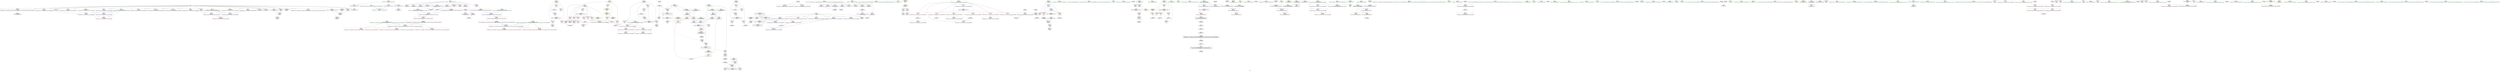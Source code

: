 digraph "SVFG" {
	label="SVFG";

	Node0x55e6b8846380 [shape=record,color=grey,label="{NodeID: 0\nNullPtr}"];
	Node0x55e6b8846380 -> Node0x55e6b8a3fc40[style=solid];
	Node0x55e6b8846380 -> Node0x55e6b8a3fd40[style=solid];
	Node0x55e6b8846380 -> Node0x55e6b8a3fe10[style=solid];
	Node0x55e6b8846380 -> Node0x55e6b8a3fee0[style=solid];
	Node0x55e6b8846380 -> Node0x55e6b8a3ffb0[style=solid];
	Node0x55e6b8846380 -> Node0x55e6b8a40080[style=solid];
	Node0x55e6b8846380 -> Node0x55e6b8a44c90[style=solid];
	Node0x55e6b8846380 -> Node0x55e6b8a44d60[style=solid];
	Node0x55e6b8846380 -> Node0x55e6b8a44e30[style=solid];
	Node0x55e6b8846380 -> Node0x55e6b8a44f00[style=solid];
	Node0x55e6b8846380 -> Node0x55e6b8a44fd0[style=solid];
	Node0x55e6b8846380 -> Node0x55e6b8a450a0[style=solid];
	Node0x55e6b8846380 -> Node0x55e6b8a45170[style=solid];
	Node0x55e6b8846380 -> Node0x55e6b8a45240[style=solid];
	Node0x55e6b8846380 -> Node0x55e6b8a45310[style=solid];
	Node0x55e6b8846380 -> Node0x55e6b8a453e0[style=solid];
	Node0x55e6b8846380 -> Node0x55e6b8a4ec00[style=solid];
	Node0x55e6b8a4f2b0 [shape=record,color=blue,label="{NodeID: 277\n171\<--231\nehselector.slot\<--\n_Z8compressiNSt7__cxx1112basic_stringIcSt11char_traitsIcESaIcEEE\n}"];
	Node0x55e6b8a4f2b0 -> Node0x55e6b8a43630[style=dashed];
	Node0x55e6b8a42e10 [shape=record,color=purple,label="{NodeID: 194\n151\<--150\narraydestroy.element\<--arraydestroy.elementPast\n__cxx_global_array_dtor.6\n}"];
	Node0x55e6b8a42e10 -> Node0x55e6b8a5bcc0[style=solid];
	Node0x55e6b8a42e10 -> Node0x55e6b8a5ec60[style=solid];
	Node0x55e6b8a3fee0 [shape=record,color=black,label="{NodeID: 111\n231\<--3\n\<--dummyVal\n_Z8compressiNSt7__cxx1112basic_stringIcSt11char_traitsIcESaIcEEE\n}"];
	Node0x55e6b8a3fee0 -> Node0x55e6b8a4f2b0[style=solid];
	Node0x55e6b8a3de20 [shape=record,color=green,label="{NodeID: 28\n28\<--30\nn\<--n_field_insensitive\nGlob }"];
	Node0x55e6b8a3de20 -> Node0x55e6b8a43080[style=solid];
	Node0x55e6b8a3de20 -> Node0x55e6b8a43150[style=solid];
	Node0x55e6b8a3de20 -> Node0x55e6b8a43220[style=solid];
	Node0x55e6b8a3de20 -> Node0x55e6b8a4e930[style=solid];
	Node0x55e6b8a93550 [shape=record,color=black,label="{NodeID: 637\n375 = PHI()\n}"];
	Node0x55e6b8a93550 -> Node0x55e6b8a5c6e0[style=solid];
	Node0x55e6b8a5cb60 [shape=record,color=grey,label="{NodeID: 471\n490 = Binary(489, 202, )\n}"];
	Node0x55e6b8a5cb60 -> Node0x55e6b8a50700[style=solid];
	Node0x55e6b8a50970 [shape=record,color=blue,label="{NodeID: 305\n440\<--505\nans\<--add\n_Z5solvev\n}"];
	Node0x55e6b8a50970 -> Node0x55e6b8a4d820[style=dashed];
	Node0x55e6b8a50970 -> Node0x55e6b8a4d8f0[style=dashed];
	Node0x55e6b8a50970 -> Node0x55e6b8a50970[style=dashed];
	Node0x55e6b8a50970 -> Node0x55e6b8a6f290[style=dashed];
	Node0x55e6b8a444d0 [shape=record,color=red,label="{NodeID: 222\n392\<--344\n\<--i\n_Z4calci\n}"];
	Node0x55e6b8a444d0 -> Node0x55e6b8a5ce60[style=solid];
	Node0x55e6b8a46140 [shape=record,color=black,label="{NodeID: 139\n247\<--245\nidxprom21\<--call19\n_Z8compressiNSt7__cxx1112basic_stringIcSt11char_traitsIcESaIcEEE\n}"];
	Node0x55e6b8a408c0 [shape=record,color=green,label="{NodeID: 56\n255\<--256\n_ZNSt7__cxx1112basic_stringIcSt11char_traitsIcESaIcEE9push_backEc\<--_ZNSt7__cxx1112basic_stringIcSt11char_traitsIcESaIcEE9push_backEc_field_insensitive\n}"];
	Node0x55e6b8a96210 [shape=record,color=black,label="{NodeID: 665\n531 = PHI(469, )\n0th arg _ZStneIcSt11char_traitsIcESaIcEEbRKNSt7__cxx1112basic_stringIT_T0_T1_EESA_ }"];
	Node0x55e6b8a96210 -> Node0x55e6b8a50be0[style=solid];
	Node0x55e6b8a6e390 [shape=record,color=black,label="{NodeID: 499\nMR_47V_3 = PHI(MR_47V_4, MR_47V_2, )\npts\{431 \}\n}"];
	Node0x55e6b8a6e390 -> Node0x55e6b8a4d1a0[style=dashed];
	Node0x55e6b8a6e390 -> Node0x55e6b8a4d270[style=dashed];
	Node0x55e6b8a6e390 -> Node0x55e6b8a4d340[style=dashed];
	Node0x55e6b8a6e390 -> Node0x55e6b8a4d410[style=dashed];
	Node0x55e6b8a6e390 -> Node0x55e6b8a4d4e0[style=dashed];
	Node0x55e6b8a6e390 -> Node0x55e6b8a4d5b0[style=dashed];
	Node0x55e6b8a6e390 -> Node0x55e6b8a50700[style=dashed];
	Node0x55e6b8a4dc30 [shape=record,color=red,label="{NodeID: 250\n539\<--533\n\<--__lhs.addr\n_ZStneIcSt11char_traitsIcESaIcEEbRKNSt7__cxx1112basic_stringIT_T0_T1_EESA_\n|{<s0>41}}"];
	Node0x55e6b8a4dc30:s0 -> Node0x55e6b8a95f20[style=solid,color=red];
	Node0x55e6b8a47800 [shape=record,color=purple,label="{NodeID: 167\n98\<--21\n\<--_Z1sB5cxx11\n__cxx_global_var_init.4\n}"];
	Node0x55e6b8a47800 -> Node0x55e6b8a5e060[style=solid];
	Node0x55e6b8a42190 [shape=record,color=green,label="{NodeID: 84\n463\<--464\n_ZNSt7__cxx1112basic_stringIcSt11char_traitsIcESaIcEEaSEOS4_\<--_ZNSt7__cxx1112basic_stringIcSt11char_traitsIcESaIcEEaSEOS4__field_insensitive\n}"];
	Node0x55e6b8846410 [shape=record,color=green,label="{NodeID: 1\n7\<--1\n__dso_handle\<--dummyObj\nGlob }"];
	Node0x55e6b8a77190 [shape=record,color=yellow,style=double,label="{NodeID: 527\n12V_1 = ENCHI(MR_12V_0)\npts\{170 \}\nFun[_Z8compressiNSt7__cxx1112basic_stringIcSt11char_traitsIcESaIcEEE]}"];
	Node0x55e6b8a77190 -> Node0x55e6b8a4f1e0[style=dashed];
	Node0x55e6b8a77190 -> Node0x55e6b8a4f380[style=dashed];
	Node0x55e6b8a4f380 [shape=record,color=blue,label="{NodeID: 278\n169\<--236\nexn.slot\<--\n_Z8compressiNSt7__cxx1112basic_stringIcSt11char_traitsIcESaIcEEE\n}"];
	Node0x55e6b8a4f380 -> Node0x55e6b8a43560[style=dashed];
	Node0x55e6b8a42ee0 [shape=record,color=red,label="{NodeID: 195\n72\<--12\n\<--stdin\n_Z7preparev\n}"];
	Node0x55e6b8a42ee0 -> Node0x55e6b8a45780[style=solid];
	Node0x55e6b8a3ffb0 [shape=record,color=black,label="{NodeID: 112\n235\<--3\n\<--dummyVal\n_Z8compressiNSt7__cxx1112basic_stringIcSt11char_traitsIcESaIcEEE\n}"];
	Node0x55e6b8a3df20 [shape=record,color=green,label="{NodeID: 29\n42\<--46\nllvm.global_ctors\<--llvm.global_ctors_field_insensitive\nGlob }"];
	Node0x55e6b8a3df20 -> Node0x55e6b8a48910[style=solid];
	Node0x55e6b8a3df20 -> Node0x55e6b8a48a10[style=solid];
	Node0x55e6b8a3df20 -> Node0x55e6b8a48b10[style=solid];
	Node0x55e6b8a93680 [shape=record,color=black,label="{NodeID: 638\n386 = PHI(400, )\n}"];
	Node0x55e6b8a93680 -> Node0x55e6b8a449b0[style=solid];
	Node0x55e6b8a5cce0 [shape=record,color=grey,label="{NodeID: 472\n201 = Binary(200, 202, )\n}"];
	Node0x55e6b8a5cce0 -> Node0x55e6b8a459f0[style=solid];
	Node0x55e6b8a50a40 [shape=record,color=blue,label="{NodeID: 306\n442\<--509\ni7\<--inc14\n_Z5solvev\n}"];
	Node0x55e6b8a50a40 -> Node0x55e6b8a4d9c0[style=dashed];
	Node0x55e6b8a50a40 -> Node0x55e6b8a4da90[style=dashed];
	Node0x55e6b8a50a40 -> Node0x55e6b8a4db60[style=dashed];
	Node0x55e6b8a50a40 -> Node0x55e6b8a50a40[style=dashed];
	Node0x55e6b8a50a40 -> Node0x55e6b8a6f790[style=dashed];
	Node0x55e6b8a445a0 [shape=record,color=red,label="{NodeID: 223\n378\<--346\n\<--cost\n_Z4calci\n}"];
	Node0x55e6b8a445a0 -> Node0x55e6b8a5c6e0[style=solid];
	Node0x55e6b8a46210 [shape=record,color=black,label="{NodeID: 140\n251\<--250\nconv23\<--\n_Z8compressiNSt7__cxx1112basic_stringIcSt11char_traitsIcESaIcEEE\n}"];
	Node0x55e6b8a409c0 [shape=record,color=green,label="{NodeID: 57\n280\<--281\n__gxx_personality_v0\<--__gxx_personality_v0_field_insensitive\n}"];
	Node0x55e6b8a96320 [shape=record,color=black,label="{NodeID: 666\n532 = PHI(470, )\n1st arg _ZStneIcSt11char_traitsIcESaIcEEbRKNSt7__cxx1112basic_stringIT_T0_T1_EESA_ }"];
	Node0x55e6b8a96320 -> Node0x55e6b8a50cb0[style=solid];
	Node0x55e6b8a6e890 [shape=record,color=black,label="{NodeID: 500\nMR_18V_2 = PHI(MR_18V_3, MR_18V_1, )\npts\{200000 \}\n|{|<s1>31|<s2>39}}"];
	Node0x55e6b8a6e890 -> Node0x55e6b8a6fc90[style=dashed];
	Node0x55e6b8a6e890:s1 -> Node0x55e6b8a70b90[style=dashed,color=red];
	Node0x55e6b8a6e890:s2 -> Node0x55e6b8a6e110[style=dashed,color=red];
	Node0x55e6b8a4dd00 [shape=record,color=red,label="{NodeID: 251\n540\<--535\n\<--__rhs.addr\n_ZStneIcSt11char_traitsIcESaIcEEbRKNSt7__cxx1112basic_stringIT_T0_T1_EESA_\n|{<s0>41}}"];
	Node0x55e6b8a4dd00:s0 -> Node0x55e6b8a96030[style=solid,color=red];
	Node0x55e6b8a478d0 [shape=record,color=purple,label="{NodeID: 168\n112\<--21\n\<--_Z1sB5cxx11\n__cxx_global_array_dtor\n}"];
	Node0x55e6b8a42290 [shape=record,color=green,label="{NodeID: 85\n472\<--473\n_ZStneIcSt11char_traitsIcESaIcEEbRKNSt7__cxx1112basic_stringIT_T0_T1_EESA_\<--_ZStneIcSt11char_traitsIcESaIcEEbRKNSt7__cxx1112basic_stringIT_T0_T1_EESA__field_insensitive\n}"];
	Node0x55e6b8a3c140 [shape=record,color=green,label="{NodeID: 2\n8\<--1\n.str\<--dummyObj\nGlob }"];
	Node0x55e6b8a77270 [shape=record,color=yellow,style=double,label="{NodeID: 528\n14V_1 = ENCHI(MR_14V_0)\npts\{172 \}\nFun[_Z8compressiNSt7__cxx1112basic_stringIcSt11char_traitsIcESaIcEEE]}"];
	Node0x55e6b8a77270 -> Node0x55e6b8a4f2b0[style=dashed];
	Node0x55e6b8a77270 -> Node0x55e6b8a4f450[style=dashed];
	Node0x55e6b8a4f450 [shape=record,color=blue,label="{NodeID: 279\n171\<--238\nehselector.slot\<--\n_Z8compressiNSt7__cxx1112basic_stringIcSt11char_traitsIcESaIcEEE\n}"];
	Node0x55e6b8a4f450 -> Node0x55e6b8a43630[style=dashed];
	Node0x55e6b8a42fb0 [shape=record,color=red,label="{NodeID: 196\n78\<--17\n\<--stdout\n_Z7preparev\n}"];
	Node0x55e6b8a42fb0 -> Node0x55e6b8a45850[style=solid];
	Node0x55e6b8a40080 [shape=record,color=black,label="{NodeID: 113\n236\<--3\n\<--dummyVal\n_Z8compressiNSt7__cxx1112basic_stringIcSt11char_traitsIcESaIcEEE\n}"];
	Node0x55e6b8a40080 -> Node0x55e6b8a4f380[style=solid];
	Node0x55e6b8a3e020 [shape=record,color=green,label="{NodeID: 30\n47\<--48\n__cxx_global_var_init\<--__cxx_global_var_init_field_insensitive\n}"];
	Node0x55e6b8a93810 [shape=record,color=black,label="{NodeID: 639\n462 = PHI()\n}"];
	Node0x55e6b8a79470 [shape=record,color=yellow,style=double,label="{NodeID: 556\n2V_1 = ENCHI(MR_2V_0)\npts\{1 \}\nFun[_Z7preparev]}"];
	Node0x55e6b8a79470 -> Node0x55e6b8a42ee0[style=dashed];
	Node0x55e6b8a79470 -> Node0x55e6b8a42fb0[style=dashed];
	Node0x55e6b8a5ce60 [shape=record,color=grey,label="{NodeID: 473\n393 = Binary(392, 202, )\n}"];
	Node0x55e6b8a5ce60 -> Node0x55e6b8a4ffb0[style=solid];
	Node0x55e6b8a50b10 [shape=record,color=blue,label="{NodeID: 307\n428\<--177\nretval\<--\n_Z5solvev\n}"];
	Node0x55e6b8a50b10 -> Node0x55e6b8a6ed90[style=dashed];
	Node0x55e6b8a44670 [shape=record,color=red,label="{NodeID: 224\n362\<--348\n\<--j\n_Z4calci\n}"];
	Node0x55e6b8a44670 -> Node0x55e6b8a5dee0[style=solid];
	Node0x55e6b8a462e0 [shape=record,color=black,label="{NodeID: 141\n314\<--313\nidxprom\<--\n_Z4readv\n}"];
	Node0x55e6b8a40ac0 [shape=record,color=green,label="{NodeID: 58\n294\<--295\n_Z4readv\<--_Z4readv_field_insensitive\n}"];
	Node0x55e6b8a96430 [shape=record,color=black,label="{NodeID: 667\n339 = PHI(502, )\n0th arg _Z4calci }"];
	Node0x55e6b8a96430 -> Node0x55e6b8a4f930[style=solid];
	Node0x55e6b8a6ed90 [shape=record,color=black,label="{NodeID: 501\nMR_45V_3 = PHI(MR_45V_4, MR_45V_2, )\npts\{429 \}\n}"];
	Node0x55e6b8a6ed90 -> Node0x55e6b8a4d0d0[style=dashed];
	Node0x55e6b8a4ddd0 [shape=record,color=red,label="{NodeID: 252\n567\<--554\n\<--t\nmain\n}"];
	Node0x55e6b8a4ddd0 -> Node0x55e6b8a5f260[style=solid];
	Node0x55e6b8a479a0 [shape=record,color=purple,label="{NodeID: 169\n113\<--21\n\<--_Z1sB5cxx11\n__cxx_global_array_dtor\n}"];
	Node0x55e6b8a479a0 -> Node0x55e6b8a5abe0[style=solid];
	Node0x55e6b8a42390 [shape=record,color=green,label="{NodeID: 86\n477\<--478\nprintf\<--printf_field_insensitive\n}"];
	Node0x55e6b8a3c1d0 [shape=record,color=green,label="{NodeID: 3\n10\<--1\n.str.1\<--dummyObj\nGlob }"];
	Node0x55e6b8a4f520 [shape=record,color=blue,label="{NodeID: 280\n248\<--202\narrayidx22\<--\n_Z8compressiNSt7__cxx1112basic_stringIcSt11char_traitsIcESaIcEEE\n}"];
	Node0x55e6b8a4f520 -> Node0x55e6b8a70b90[style=dashed];
	Node0x55e6b8a43080 [shape=record,color=red,label="{NodeID: 197\n310\<--28\n\<--n\n_Z4readv\n}"];
	Node0x55e6b8a43080 -> Node0x55e6b8a5ef60[style=solid];
	Node0x55e6b8a44c90 [shape=record,color=black,label="{NodeID: 114\n238\<--3\n\<--dummyVal\n_Z8compressiNSt7__cxx1112basic_stringIcSt11char_traitsIcESaIcEEE\n}"];
	Node0x55e6b8a44c90 -> Node0x55e6b8a4f450[style=solid];
	Node0x55e6b8a3e120 [shape=record,color=green,label="{NodeID: 31\n51\<--52\n_ZNSt8ios_base4InitC1Ev\<--_ZNSt8ios_base4InitC1Ev_field_insensitive\n}"];
	Node0x55e6b8a938e0 [shape=record,color=black,label="{NodeID: 640\n471 = PHI(530, )\n}"];
	Node0x55e6b8a79580 [shape=record,color=yellow,style=double,label="{NodeID: 557\n20V_1 = ENCHI(MR_20V_0)\npts\{30 \}\nFun[_Z5solvev]|{|<s1>29|<s2>39}}"];
	Node0x55e6b8a79580 -> Node0x55e6b8a43220[style=dashed];
	Node0x55e6b8a79580:s1 -> Node0x55e6b8a77fa0[style=dashed,color=red];
	Node0x55e6b8a79580:s2 -> Node0x55e6b8a6dba0[style=dashed,color=red];
	Node0x55e6b8a5cfe0 [shape=record,color=grey,label="{NodeID: 474\n611 = Binary(610, 263, )\n}"];
	Node0x55e6b8a5cfe0 -> Node0x55e6b8a5b180[style=solid];
	Node0x55e6b8a50be0 [shape=record,color=blue,label="{NodeID: 308\n533\<--531\n__lhs.addr\<--__lhs\n_ZStneIcSt11char_traitsIcESaIcEEbRKNSt7__cxx1112basic_stringIT_T0_T1_EESA_\n}"];
	Node0x55e6b8a50be0 -> Node0x55e6b8a4dc30[style=dashed];
	Node0x55e6b8a44740 [shape=record,color=red,label="{NodeID: 225\n367\<--348\n\<--j\n_Z4calci\n}"];
	Node0x55e6b8a44740 -> Node0x55e6b8a463b0[style=solid];
	Node0x55e6b8a463b0 [shape=record,color=black,label="{NodeID: 142\n368\<--367\nidxprom\<--\n_Z4calci\n}"];
	Node0x55e6b8a40bc0 [shape=record,color=green,label="{NodeID: 59\n297\<--298\ni\<--i_field_insensitive\n_Z4readv\n}"];
	Node0x55e6b8a40bc0 -> Node0x55e6b8a43f20[style=solid];
	Node0x55e6b8a40bc0 -> Node0x55e6b8a43ff0[style=solid];
	Node0x55e6b8a40bc0 -> Node0x55e6b8a440c0[style=solid];
	Node0x55e6b8a40bc0 -> Node0x55e6b8a4f790[style=solid];
	Node0x55e6b8a40bc0 -> Node0x55e6b8a4f860[style=solid];
	Node0x55e6b8a96540 [shape=record,color=black,label="{NodeID: 668\n622 = PHI(600, )\n0th arg _ZNSt11char_traitsIcE7compareEPKcS2_m }"];
	Node0x55e6b8a96540 -> Node0x55e6b8a51190[style=solid];
	Node0x55e6b8a7b930 [shape=record,color=yellow,style=double,label="{NodeID: 585\nRETMU(6V_2)\npts\{145 \}\nFun[__cxx_global_array_dtor.6]}"];
	Node0x55e6b8a6f290 [shape=record,color=black,label="{NodeID: 502\nMR_53V_2 = PHI(MR_53V_4, MR_53V_1, )\npts\{441 \}\n}"];
	Node0x55e6b8a4dea0 [shape=record,color=red,label="{NodeID: 253\n566\<--556\n\<--i\nmain\n}"];
	Node0x55e6b8a4dea0 -> Node0x55e6b8a5f260[style=solid];
	Node0x55e6b8a47a70 [shape=record,color=purple,label="{NodeID: 170\n120\<--21\n\<--_Z1sB5cxx11\n__cxx_global_array_dtor\n}"];
	Node0x55e6b8a47a70 -> Node0x55e6b8a5eae0[style=solid];
	Node0x55e6b8a42490 [shape=record,color=green,label="{NodeID: 87\n533\<--534\n__lhs.addr\<--__lhs.addr_field_insensitive\n_ZStneIcSt11char_traitsIcESaIcEEbRKNSt7__cxx1112basic_stringIT_T0_T1_EESA_\n}"];
	Node0x55e6b8a42490 -> Node0x55e6b8a4dc30[style=solid];
	Node0x55e6b8a42490 -> Node0x55e6b8a50be0[style=solid];
	Node0x55e6b8a3c260 [shape=record,color=green,label="{NodeID: 4\n12\<--1\nstdin\<--dummyObj\nGlob }"];
	Node0x55e6b8a4f5f0 [shape=record,color=blue,label="{NodeID: 281\n173\<--259\ni\<--inc27\n_Z8compressiNSt7__cxx1112basic_stringIcSt11char_traitsIcESaIcEEE\n}"];
	Node0x55e6b8a4f5f0 -> Node0x55e6b8a70690[style=dashed];
	Node0x55e6b8a43150 [shape=record,color=red,label="{NodeID: 198\n363\<--28\n\<--n\n_Z4calci\n}"];
	Node0x55e6b8a43150 -> Node0x55e6b8a5dee0[style=solid];
	Node0x55e6b8a44d60 [shape=record,color=black,label="{NodeID: 115\n271\<--3\nlpad.val\<--dummyVal\n_Z8compressiNSt7__cxx1112basic_stringIcSt11char_traitsIcESaIcEEE\n}"];
	Node0x55e6b8a3e220 [shape=record,color=green,label="{NodeID: 32\n57\<--58\n__cxa_atexit\<--__cxa_atexit_field_insensitive\n}"];
	Node0x55e6b8a939b0 [shape=record,color=black,label="{NodeID: 641\n476 = PHI()\n}"];
	Node0x55e6b8a5d160 [shape=record,color=grey,label="{NodeID: 475\n505 = Binary(504, 503, )\n}"];
	Node0x55e6b8a5d160 -> Node0x55e6b8a50970[style=solid];
	Node0x55e6b8a50cb0 [shape=record,color=blue,label="{NodeID: 309\n535\<--532\n__rhs.addr\<--__rhs\n_ZStneIcSt11char_traitsIcESaIcEEbRKNSt7__cxx1112basic_stringIT_T0_T1_EESA_\n}"];
	Node0x55e6b8a50cb0 -> Node0x55e6b8a4dd00[style=dashed];
	Node0x55e6b8a44810 [shape=record,color=red,label="{NodeID: 226\n382\<--348\n\<--j\n_Z4calci\n}"];
	Node0x55e6b8a44810 -> Node0x55e6b8a5c560[style=solid];
	Node0x55e6b8a46480 [shape=record,color=black,label="{NodeID: 143\n371\<--370\nidxprom4\<--\n_Z4calci\n}"];
	Node0x55e6b8a40c90 [shape=record,color=green,label="{NodeID: 60\n302\<--303\nllvm.memset.p0i8.i64\<--llvm.memset.p0i8.i64_field_insensitive\n}"];
	Node0x55e6b8a96650 [shape=record,color=black,label="{NodeID: 669\n623 = PHI(604, )\n1st arg _ZNSt11char_traitsIcE7compareEPKcS2_m }"];
	Node0x55e6b8a96650 -> Node0x55e6b8a51260[style=solid];
	Node0x55e6b8a6f790 [shape=record,color=black,label="{NodeID: 503\nMR_55V_2 = PHI(MR_55V_4, MR_55V_1, )\npts\{443 \}\n}"];
	Node0x55e6b8a4df70 [shape=record,color=red,label="{NodeID: 254\n570\<--556\n\<--i\nmain\n}"];
	Node0x55e6b8a4df70 -> Node0x55e6b8a5d760[style=solid];
	Node0x55e6b8a47b40 [shape=record,color=purple,label="{NodeID: 171\n315\<--21\narrayidx\<--_Z1sB5cxx11\n_Z4readv\n}"];
	Node0x55e6b8a42560 [shape=record,color=green,label="{NodeID: 88\n535\<--536\n__rhs.addr\<--__rhs.addr_field_insensitive\n_ZStneIcSt11char_traitsIcESaIcEEbRKNSt7__cxx1112basic_stringIT_T0_T1_EESA_\n}"];
	Node0x55e6b8a42560 -> Node0x55e6b8a4dd00[style=solid];
	Node0x55e6b8a42560 -> Node0x55e6b8a50cb0[style=solid];
	Node0x55e6b8a3c2f0 [shape=record,color=green,label="{NodeID: 5\n13\<--1\n.str.2\<--dummyObj\nGlob }"];
	Node0x55e6b8a77510 [shape=record,color=yellow,style=double,label="{NodeID: 531\n4V_1 = ENCHI(MR_4V_0)\npts\{110 \}\nFun[__cxx_global_array_dtor]}"];
	Node0x55e6b8a77510 -> Node0x55e6b8a4ed00[style=dashed];
	Node0x55e6b8a4f6c0 [shape=record,color=blue,label="{NodeID: 282\n165\<--263\nnrvo\<--\n_Z8compressiNSt7__cxx1112basic_stringIcSt11char_traitsIcESaIcEEE\n}"];
	Node0x55e6b8a4f6c0 -> Node0x55e6b8a43490[style=dashed];
	Node0x55e6b8a43220 [shape=record,color=red,label="{NodeID: 199\n448\<--28\n\<--n\n_Z5solvev\n}"];
	Node0x55e6b8a43220 -> Node0x55e6b8a5e7e0[style=solid];
	Node0x55e6b8a44e30 [shape=record,color=black,label="{NodeID: 116\n272\<--3\nlpad.val28\<--dummyVal\n_Z8compressiNSt7__cxx1112basic_stringIcSt11char_traitsIcESaIcEEE\n}"];
	Node0x55e6b8a3e320 [shape=record,color=green,label="{NodeID: 33\n56\<--62\n_ZNSt8ios_base4InitD1Ev\<--_ZNSt8ios_base4InitD1Ev_field_insensitive\n}"];
	Node0x55e6b8a3e320 -> Node0x55e6b8a45680[style=solid];
	Node0x55e6b8a93a80 [shape=record,color=black,label="{NodeID: 642\n498 = PHI()\n}"];
	Node0x55e6b8a93a80 -> Node0x55e6b8a46960[style=solid];
	Node0x55e6b8a5d2e0 [shape=record,color=grey,label="{NodeID: 476\n509 = Binary(508, 202, )\n}"];
	Node0x55e6b8a5d2e0 -> Node0x55e6b8a50a40[style=solid];
	Node0x55e6b8a50d80 [shape=record,color=blue,label="{NodeID: 310\n552\<--29\nretval\<--\nmain\n}"];
	Node0x55e6b8a448e0 [shape=record,color=red,label="{NodeID: 227\n373\<--372\n\<--arrayidx5\n_Z4calci\n}"];
	Node0x55e6b8a448e0 -> Node0x55e6b8a5c3e0[style=solid];
	Node0x55e6b8a46550 [shape=record,color=black,label="{NodeID: 144\n338\<--396\n_Z4calci_ret\<--\n_Z4calci\n|{<s0>39}}"];
	Node0x55e6b8a46550:s0 -> Node0x55e6b8a93b80[style=solid,color=blue];
	Node0x55e6b8a40d90 [shape=record,color=green,label="{NodeID: 61\n305\<--306\n_ZNSirsERi\<--_ZNSirsERi_field_insensitive\n}"];
	Node0x55e6b8a96760 [shape=record,color=black,label="{NodeID: 670\n624 = PHI(606, )\n2nd arg _ZNSt11char_traitsIcE7compareEPKcS2_m }"];
	Node0x55e6b8a96760 -> Node0x55e6b8a51330[style=solid];
	Node0x55e6b8a6fc90 [shape=record,color=black,label="{NodeID: 504\nMR_18V_4 = PHI(MR_18V_2, MR_18V_3, )\npts\{200000 \}\n|{<s0>45}}"];
	Node0x55e6b8a6fc90:s0 -> Node0x55e6b8a75190[style=dashed,color=blue];
	Node0x55e6b8a4e040 [shape=record,color=red,label="{NodeID: 255\n576\<--556\n\<--i\nmain\n}"];
	Node0x55e6b8a4e040 -> Node0x55e6b8a5c260[style=solid];
	Node0x55e6b8a47c10 [shape=record,color=purple,label="{NodeID: 172\n454\<--21\narrayidx\<--_Z1sB5cxx11\n_Z5solvev\n}"];
	Node0x55e6b8a42630 [shape=record,color=green,label="{NodeID: 89\n542\<--543\n_ZSteqIcEN9__gnu_cxx11__enable_ifIXsr9__is_charIT_EE7__valueEbE6__typeERKNSt7__cxx1112basic_stringIS2_St11char_traitsIS2_ESaIS2_EEESC_\<--_ZSteqIcEN9__gnu_cxx11__enable_ifIXsr9__is_charIT_EE7__valueEbE6__typeERKNSt7__cxx1112basic_stringIS2_St11char_traitsIS2_ESaIS2_EEESC__field_insensitive\n}"];
	Node0x55e6b8a3cb30 [shape=record,color=green,label="{NodeID: 6\n15\<--1\n.str.3\<--dummyObj\nGlob }"];
	Node0x55e6b8a77620 [shape=record,color=yellow,style=double,label="{NodeID: 532\n2V_1 = ENCHI(MR_2V_0)\npts\{1 \}\nFun[main]|{<s0>42}}"];
	Node0x55e6b8a77620:s0 -> Node0x55e6b8a79470[style=dashed,color=red];
	Node0x55e6b8a4f790 [shape=record,color=blue,label="{NodeID: 283\n297\<--29\ni\<--\n_Z4readv\n}"];
	Node0x55e6b8a4f790 -> Node0x55e6b8a75690[style=dashed];
	Node0x55e6b8a432f0 [shape=record,color=red,label="{NodeID: 200\n216\<--163\n\<--id.addr\n_Z8compressiNSt7__cxx1112basic_stringIcSt11char_traitsIcESaIcEEE\n}"];
	Node0x55e6b8a432f0 -> Node0x55e6b8a45d30[style=solid];
	Node0x55e6b8a44f00 [shape=record,color=black,label="{NodeID: 117\n481\<--3\n\<--dummyVal\n_Z5solvev\n}"];
	Node0x55e6b8a3e420 [shape=record,color=green,label="{NodeID: 34\n69\<--70\n_Z7preparev\<--_Z7preparev_field_insensitive\n}"];
	Node0x55e6b8a93b80 [shape=record,color=black,label="{NodeID: 643\n503 = PHI(338, )\n}"];
	Node0x55e6b8a93b80 -> Node0x55e6b8a5d160[style=solid];
	Node0x55e6b8a79850 [shape=record,color=yellow,style=double,label="{NodeID: 560\n49V_1 = ENCHI(MR_49V_0)\npts\{437 \}\nFun[_Z5solvev]}"];
	Node0x55e6b8a79850 -> Node0x55e6b8a50560[style=dashed];
	Node0x55e6b8a5d460 [shape=record,color=grey,label="{NodeID: 477\n221 = Binary(220, 202, )\n}"];
	Node0x55e6b8a5d460 -> Node0x55e6b8a45ed0[style=solid];
	Node0x55e6b8a50e50 [shape=record,color=blue,label="{NodeID: 311\n556\<--29\ni\<--\nmain\n}"];
	Node0x55e6b8a50e50 -> Node0x55e6b8a74c90[style=dashed];
	Node0x55e6b8a449b0 [shape=record,color=red,label="{NodeID: 228\n389\<--386\n\<--call6\n_Z4calci\n}"];
	Node0x55e6b8a449b0 -> Node0x55e6b8a4fee0[style=solid];
	Node0x55e6b8a46620 [shape=record,color=black,label="{NodeID: 145\n400\<--423\n_ZSt3minIiERKT_S2_S2__ret\<--\n_ZSt3minIiERKT_S2_S2_\n|{<s0>28}}"];
	Node0x55e6b8a46620:s0 -> Node0x55e6b8a93680[style=solid,color=blue];
	Node0x55e6b8a40e90 [shape=record,color=green,label="{NodeID: 62\n317\<--318\n_ZStrsIcSt11char_traitsIcESaIcEERSt13basic_istreamIT_T0_ES7_RNSt7__cxx1112basic_stringIS4_S5_T1_EE\<--_ZStrsIcSt11char_traitsIcESaIcEERSt13basic_istreamIT_T0_ES7_RNSt7__cxx1112basic_stringIS4_S5_T1_EE_field_insensitive\n}"];
	Node0x55e6b8a96870 [shape=record,color=black,label="{NodeID: 671\n401 = PHI(342, )\n0th arg _ZSt3minIiERKT_S2_S2_ }"];
	Node0x55e6b8a96870 -> Node0x55e6b8a50080[style=solid];
	Node0x55e6b8a4e110 [shape=record,color=red,label="{NodeID: 256\n593\<--587\n\<--__lhs.addr\n_ZSteqIcEN9__gnu_cxx11__enable_ifIXsr9__is_charIT_EE7__valueEbE6__typeERKNSt7__cxx1112basic_stringIS2_St11char_traitsIS2_ESaIS2_EEESC_\n}"];
	Node0x55e6b8a47ce0 [shape=record,color=purple,label="{NodeID: 173\n129\<--24\n\<--_Z1tB5cxx11\n__cxx_global_var_init.5\n}"];
	Node0x55e6b8a47ce0 -> Node0x55e6b8a5a640[style=solid];
	Node0x55e6b8a42730 [shape=record,color=green,label="{NodeID: 90\n549\<--550\nmain\<--main_field_insensitive\n}"];
	Node0x55e6b8a3cbc0 [shape=record,color=green,label="{NodeID: 7\n17\<--1\nstdout\<--dummyObj\nGlob }"];
	Node0x55e6b8a77730 [shape=record,color=yellow,style=double,label="{NodeID: 533\n20V_1 = ENCHI(MR_20V_0)\npts\{30 \}\nFun[main]|{<s0>45}}"];
	Node0x55e6b8a77730:s0 -> Node0x55e6b8a79580[style=dashed,color=red];
	Node0x55e6b8a4f860 [shape=record,color=blue,label="{NodeID: 284\n297\<--321\ni\<--inc\n_Z4readv\n}"];
	Node0x55e6b8a4f860 -> Node0x55e6b8a75690[style=dashed];
	Node0x55e6b8a433c0 [shape=record,color=red,label="{NodeID: 201\n242\<--163\n\<--id.addr\n_Z8compressiNSt7__cxx1112basic_stringIcSt11char_traitsIcESaIcEEE\n}"];
	Node0x55e6b8a433c0 -> Node0x55e6b8a45fa0[style=solid];
	Node0x55e6b8a44fd0 [shape=record,color=black,label="{NodeID: 118\n482\<--3\n\<--dummyVal\n_Z5solvev\n}"];
	Node0x55e6b8a44fd0 -> Node0x55e6b8a50560[style=solid];
	Node0x55e6b8a3e520 [shape=record,color=green,label="{NodeID: 35\n76\<--77\nfreopen\<--freopen_field_insensitive\n}"];
	Node0x55e6b8a93d50 [shape=record,color=black,label="{NodeID: 644\n514 = PHI()\n}"];
	Node0x55e6b8a79930 [shape=record,color=yellow,style=double,label="{NodeID: 561\n51V_1 = ENCHI(MR_51V_0)\npts\{439 \}\nFun[_Z5solvev]}"];
	Node0x55e6b8a79930 -> Node0x55e6b8a50630[style=dashed];
	Node0x55e6b8a5d5e0 [shape=record,color=grey,label="{NodeID: 478\n544 = Binary(541, 263, )\n}"];
	Node0x55e6b8a5d5e0 -> Node0x55e6b8a46b00[style=solid];
	Node0x55e6b8a50f20 [shape=record,color=blue,label="{NodeID: 312\n556\<--577\ni\<--inc\nmain\n}"];
	Node0x55e6b8a50f20 -> Node0x55e6b8a74c90[style=dashed];
	Node0x55e6b8a44a80 [shape=record,color=red,label="{NodeID: 229\n423\<--403\n\<--retval\n_ZSt3minIiERKT_S2_S2_\n}"];
	Node0x55e6b8a44a80 -> Node0x55e6b8a46620[style=solid];
	Node0x55e6b8a466f0 [shape=record,color=black,label="{NodeID: 146\n453\<--452\nidxprom\<--\n_Z5solvev\n}"];
	Node0x55e6b8a40f90 [shape=record,color=green,label="{NodeID: 63\n336\<--337\n_Z4calci\<--_Z4calci_field_insensitive\n}"];
	Node0x55e6b8a96980 [shape=record,color=black,label="{NodeID: 672\n402 = PHI(346, )\n1st arg _ZSt3minIiERKT_S2_S2_ }"];
	Node0x55e6b8a96980 -> Node0x55e6b8a50150[style=solid];
	Node0x55e6b8a70690 [shape=record,color=black,label="{NodeID: 506\nMR_16V_3 = PHI(MR_16V_4, MR_16V_2, )\npts\{174 \}\n}"];
	Node0x55e6b8a70690 -> Node0x55e6b8a43700[style=dashed];
	Node0x55e6b8a70690 -> Node0x55e6b8a437d0[style=dashed];
	Node0x55e6b8a70690 -> Node0x55e6b8a438a0[style=dashed];
	Node0x55e6b8a70690 -> Node0x55e6b8a43970[style=dashed];
	Node0x55e6b8a70690 -> Node0x55e6b8a43a40[style=dashed];
	Node0x55e6b8a70690 -> Node0x55e6b8a43b10[style=dashed];
	Node0x55e6b8a70690 -> Node0x55e6b8a4f5f0[style=dashed];
	Node0x55e6b8a4e1e0 [shape=record,color=red,label="{NodeID: 257\n599\<--587\n\<--__lhs.addr\n_ZSteqIcEN9__gnu_cxx11__enable_ifIXsr9__is_charIT_EE7__valueEbE6__typeERKNSt7__cxx1112basic_stringIS2_St11char_traitsIS2_ESaIS2_EEESC_\n}"];
	Node0x55e6b8a47db0 [shape=record,color=purple,label="{NodeID: 174\n134\<--24\n\<--_Z1tB5cxx11\n__cxx_global_var_init.5\n}"];
	Node0x55e6b8a42830 [shape=record,color=green,label="{NodeID: 91\n552\<--553\nretval\<--retval_field_insensitive\nmain\n}"];
	Node0x55e6b8a42830 -> Node0x55e6b8a50d80[style=solid];
	Node0x55e6b8a3cc50 [shape=record,color=green,label="{NodeID: 8\n29\<--1\n\<--dummyObj\nCan only get source location for instruction, argument, global var or function.}"];
	Node0x55e6b8a4f930 [shape=record,color=blue,label="{NodeID: 285\n340\<--339\npos.addr\<--pos\n_Z4calci\n}"];
	Node0x55e6b8a4f930 -> Node0x55e6b8a44190[style=dashed];
	Node0x55e6b8a43490 [shape=record,color=red,label="{NodeID: 202\n264\<--165\nnrvo.val\<--nrvo\n_Z8compressiNSt7__cxx1112basic_stringIcSt11char_traitsIcESaIcEEE\n}"];
	Node0x55e6b8a450a0 [shape=record,color=black,label="{NodeID: 119\n484\<--3\n\<--dummyVal\n_Z5solvev\n}"];
	Node0x55e6b8a450a0 -> Node0x55e6b8a50630[style=solid];
	Node0x55e6b8a3e620 [shape=record,color=green,label="{NodeID: 36\n87\<--88\n__cxx_global_var_init.4\<--__cxx_global_var_init.4_field_insensitive\n}"];
	Node0x55e6b8a93e20 [shape=record,color=black,label="{NodeID: 645\n541 = PHI(584, )\n}"];
	Node0x55e6b8a93e20 -> Node0x55e6b8a5d5e0[style=solid];
	Node0x55e6b8a5d760 [shape=record,color=grey,label="{NodeID: 479\n571 = Binary(570, 202, )\n}"];
	Node0x55e6b8a50ff0 [shape=record,color=blue,label="{NodeID: 313\n587\<--585\n__lhs.addr\<--__lhs\n_ZSteqIcEN9__gnu_cxx11__enable_ifIXsr9__is_charIT_EE7__valueEbE6__typeERKNSt7__cxx1112basic_stringIS2_St11char_traitsIS2_ESaIS2_EEESC_\n}"];
	Node0x55e6b8a50ff0 -> Node0x55e6b8a4e110[style=dashed];
	Node0x55e6b8a50ff0 -> Node0x55e6b8a4e1e0[style=dashed];
	Node0x55e6b8a50ff0 -> Node0x55e6b8a4e2b0[style=dashed];
	Node0x55e6b8a44b50 [shape=record,color=red,label="{NodeID: 230\n413\<--405\n\<--__a.addr\n_ZSt3minIiERKT_S2_S2_\n}"];
	Node0x55e6b8a44b50 -> Node0x55e6b8a4d000[style=solid];
	Node0x55e6b8a467c0 [shape=record,color=black,label="{NodeID: 147\n460\<--459\nidxprom1\<--\n_Z5solvev\n}"];
	Node0x55e6b8a41090 [shape=record,color=green,label="{NodeID: 64\n340\<--341\npos.addr\<--pos.addr_field_insensitive\n_Z4calci\n}"];
	Node0x55e6b8a41090 -> Node0x55e6b8a44190[style=solid];
	Node0x55e6b8a41090 -> Node0x55e6b8a4f930[style=solid];
	Node0x55e6b8a70b90 [shape=record,color=black,label="{NodeID: 507\nMR_18V_2 = PHI(MR_18V_4, MR_18V_1, )\npts\{200000 \}\n|{|<s3>31|<s4>31}}"];
	Node0x55e6b8a70b90 -> Node0x55e6b8a43d80[style=dashed];
	Node0x55e6b8a70b90 -> Node0x55e6b8a4f110[style=dashed];
	Node0x55e6b8a70b90 -> Node0x55e6b8a4f520[style=dashed];
	Node0x55e6b8a70b90:s3 -> Node0x55e6b8a6e890[style=dashed,color=blue];
	Node0x55e6b8a70b90:s4 -> Node0x55e6b8a6fc90[style=dashed,color=blue];
	Node0x55e6b8a4e2b0 [shape=record,color=red,label="{NodeID: 258\n605\<--587\n\<--__lhs.addr\n_ZSteqIcEN9__gnu_cxx11__enable_ifIXsr9__is_charIT_EE7__valueEbE6__typeERKNSt7__cxx1112basic_stringIS2_St11char_traitsIS2_ESaIS2_EEESC_\n}"];
	Node0x55e6b8a47e80 [shape=record,color=purple,label="{NodeID: 175\n135\<--24\n\<--_Z1tB5cxx11\n__cxx_global_var_init.5\n}"];
	Node0x55e6b8a47e80 -> Node0x55e6b8a5dbe0[style=solid];
	Node0x55e6b8a42900 [shape=record,color=green,label="{NodeID: 92\n554\<--555\nt\<--t_field_insensitive\nmain\n}"];
	Node0x55e6b8a42900 -> Node0x55e6b8a4ddd0[style=solid];
	Node0x55e6b8a3cce0 [shape=record,color=green,label="{NodeID: 9\n31\<--1\n.str.7\<--dummyObj\nGlob }"];
	Node0x55e6b8a778f0 [shape=record,color=yellow,style=double,label="{NodeID: 535\n66V_1 = ENCHI(MR_66V_0)\npts\{555 \}\nFun[main]}"];
	Node0x55e6b8a778f0 -> Node0x55e6b8a4ddd0[style=dashed];
	Node0x55e6b8a4fa00 [shape=record,color=blue,label="{NodeID: 286\n342\<--352\nbst\<--\n_Z4calci\n}"];
	Node0x55e6b8a4fa00 -> Node0x55e6b8a73390[style=dashed];
	Node0x55e6b8a43560 [shape=record,color=red,label="{NodeID: 203\n269\<--169\nexn\<--exn.slot\n_Z8compressiNSt7__cxx1112basic_stringIcSt11char_traitsIcESaIcEEE\n}"];
	Node0x55e6b8a45170 [shape=record,color=black,label="{NodeID: 120\n521\<--3\nlpad.val\<--dummyVal\n_Z5solvev\n}"];
	Node0x55e6b8a3e720 [shape=record,color=green,label="{NodeID: 37\n95\<--96\n_ZNSt7__cxx1112basic_stringIcSt11char_traitsIcESaIcEEC1Ev\<--_ZNSt7__cxx1112basic_stringIcSt11char_traitsIcESaIcEEC1Ev_field_insensitive\n}"];
	Node0x55e6b8a93f90 [shape=record,color=black,label="{NodeID: 646\n561 = PHI()\n}"];
	Node0x55e6b8a5d8e0 [shape=record,color=grey,label="{NodeID: 480\n321 = Binary(320, 202, )\n}"];
	Node0x55e6b8a5d8e0 -> Node0x55e6b8a4f860[style=solid];
	Node0x55e6b8a510c0 [shape=record,color=blue,label="{NodeID: 314\n589\<--586\n__rhs.addr\<--__rhs\n_ZSteqIcEN9__gnu_cxx11__enable_ifIXsr9__is_charIT_EE7__valueEbE6__typeERKNSt7__cxx1112basic_stringIS2_St11char_traitsIS2_ESaIS2_EEESC_\n}"];
	Node0x55e6b8a510c0 -> Node0x55e6b8a4e380[style=dashed];
	Node0x55e6b8a510c0 -> Node0x55e6b8a4e450[style=dashed];
	Node0x55e6b8a4cd00 [shape=record,color=red,label="{NodeID: 231\n420\<--405\n\<--__a.addr\n_ZSt3minIiERKT_S2_S2_\n}"];
	Node0x55e6b8a4cd00 -> Node0x55e6b8a502f0[style=solid];
	Node0x55e6b8a46890 [shape=record,color=black,label="{NodeID: 148\n468\<--467\nidxprom3\<--\n_Z5solvev\n}"];
	Node0x55e6b8a41160 [shape=record,color=green,label="{NodeID: 65\n342\<--343\nbst\<--bst_field_insensitive\n_Z4calci\n|{|<s3>28}}"];
	Node0x55e6b8a41160 -> Node0x55e6b8a44260[style=solid];
	Node0x55e6b8a41160 -> Node0x55e6b8a4fa00[style=solid];
	Node0x55e6b8a41160 -> Node0x55e6b8a4fee0[style=solid];
	Node0x55e6b8a41160:s3 -> Node0x55e6b8a96870[style=solid,color=red];
	Node0x55e6b8a4e380 [shape=record,color=red,label="{NodeID: 259\n595\<--589\n\<--__rhs.addr\n_ZSteqIcEN9__gnu_cxx11__enable_ifIXsr9__is_charIT_EE7__valueEbE6__typeERKNSt7__cxx1112basic_stringIS2_St11char_traitsIS2_ESaIS2_EEESC_\n}"];
	Node0x55e6b8a47f50 [shape=record,color=purple,label="{NodeID: 176\n147\<--24\n\<--_Z1tB5cxx11\n__cxx_global_array_dtor.6\n}"];
	Node0x55e6b8a429d0 [shape=record,color=green,label="{NodeID: 93\n556\<--557\ni\<--i_field_insensitive\nmain\n}"];
	Node0x55e6b8a429d0 -> Node0x55e6b8a4dea0[style=solid];
	Node0x55e6b8a429d0 -> Node0x55e6b8a4df70[style=solid];
	Node0x55e6b8a429d0 -> Node0x55e6b8a4e040[style=solid];
	Node0x55e6b8a429d0 -> Node0x55e6b8a50e50[style=solid];
	Node0x55e6b8a429d0 -> Node0x55e6b8a50f20[style=solid];
	Node0x55e6b8a3cd70 [shape=record,color=green,label="{NodeID: 10\n33\<--1\n_ZSt3cin\<--dummyObj\nGlob }"];
	Node0x55e6b8a4fad0 [shape=record,color=blue,label="{NodeID: 287\n344\<--202\ni\<--\n_Z4calci\n}"];
	Node0x55e6b8a4fad0 -> Node0x55e6b8a73890[style=dashed];
	Node0x55e6b8a43630 [shape=record,color=red,label="{NodeID: 204\n270\<--171\nsel\<--ehselector.slot\n_Z8compressiNSt7__cxx1112basic_stringIcSt11char_traitsIcESaIcEEE\n}"];
	Node0x55e6b8a45240 [shape=record,color=black,label="{NodeID: 121\n522\<--3\nlpad.val17\<--dummyVal\n_Z5solvev\n}"];
	Node0x55e6b8a3e820 [shape=record,color=green,label="{NodeID: 38\n102\<--103\n__cxx_global_array_dtor\<--__cxx_global_array_dtor_field_insensitive\n}"];
	Node0x55e6b8a94060 [shape=record,color=black,label="{NodeID: 647\n573 = PHI()\n}"];
	Node0x55e6b8a5da60 [shape=record,color=grey,label="{NodeID: 481\n356 = cmp(355, 357, )\n}"];
	Node0x55e6b8a51190 [shape=record,color=blue,label="{NodeID: 315\n627\<--622\n__s1.addr\<--__s1\n_ZNSt11char_traitsIcE7compareEPKcS2_m\n}"];
	Node0x55e6b8a51190 -> Node0x55e6b8a4e5f0[style=dashed];
	Node0x55e6b8a4cd90 [shape=record,color=red,label="{NodeID: 232\n411\<--407\n\<--__b.addr\n_ZSt3minIiERKT_S2_S2_\n}"];
	Node0x55e6b8a4cd90 -> Node0x55e6b8a4cf30[style=solid];
	Node0x55e6b8a46960 [shape=record,color=black,label="{NodeID: 149\n499\<--498\nconv\<--call9\n_Z5solvev\n}"];
	Node0x55e6b8a46960 -> Node0x55e6b8a5e4e0[style=solid];
	Node0x55e6b8a41230 [shape=record,color=green,label="{NodeID: 66\n344\<--345\ni\<--i_field_insensitive\n_Z4calci\n}"];
	Node0x55e6b8a41230 -> Node0x55e6b8a44330[style=solid];
	Node0x55e6b8a41230 -> Node0x55e6b8a44400[style=solid];
	Node0x55e6b8a41230 -> Node0x55e6b8a444d0[style=solid];
	Node0x55e6b8a41230 -> Node0x55e6b8a4fad0[style=solid];
	Node0x55e6b8a41230 -> Node0x55e6b8a4ffb0[style=solid];
	Node0x55e6b8a4e450 [shape=record,color=red,label="{NodeID: 260\n603\<--589\n\<--__rhs.addr\n_ZSteqIcEN9__gnu_cxx11__enable_ifIXsr9__is_charIT_EE7__valueEbE6__typeERKNSt7__cxx1112basic_stringIS2_St11char_traitsIS2_ESaIS2_EEESC_\n}"];
	Node0x55e6b8a48020 [shape=record,color=purple,label="{NodeID: 177\n148\<--24\n\<--_Z1tB5cxx11\n__cxx_global_array_dtor.6\n}"];
	Node0x55e6b8a48020 -> Node0x55e6b8a5bcc0[style=solid];
	Node0x55e6b8a42aa0 [shape=record,color=green,label="{NodeID: 94\n562\<--563\nscanf\<--scanf_field_insensitive\n}"];
	Node0x55e6b8a3ce00 [shape=record,color=green,label="{NodeID: 11\n34\<--1\n.str.8\<--dummyObj\nGlob }"];
	Node0x55e6b8a4fba0 [shape=record,color=blue,label="{NodeID: 288\n346\<--29\ncost\<--\n_Z4calci\n}"];
	Node0x55e6b8a4fba0 -> Node0x55e6b8a72490[style=dashed];
	Node0x55e6b8a43700 [shape=record,color=red,label="{NodeID: 205\n190\<--173\n\<--i\n_Z8compressiNSt7__cxx1112basic_stringIcSt11char_traitsIcESaIcEEE\n}"];
	Node0x55e6b8a43700 -> Node0x55e6b8a5f0e0[style=solid];
	Node0x55e6b8a45310 [shape=record,color=black,label="{NodeID: 122\n615\<--3\n\<--dummyVal\n_ZSteqIcEN9__gnu_cxx11__enable_ifIXsr9__is_charIT_EE7__valueEbE6__typeERKNSt7__cxx1112basic_stringIS2_St11char_traitsIS2_ESaIS2_EEESC_\n}"];
	Node0x55e6b8a3e920 [shape=record,color=green,label="{NodeID: 39\n109\<--110\n.addr\<--.addr_field_insensitive\n__cxx_global_array_dtor\n}"];
	Node0x55e6b8a3e920 -> Node0x55e6b8a4ed00[style=solid];
	Node0x55e6b8a94130 [shape=record,color=black,label="{NodeID: 648\n574 = PHI(427, )\n}"];
	Node0x55e6b8a79cb0 [shape=record,color=yellow,style=double,label="{NodeID: 565\n27V_1 = ENCHI(MR_27V_0)\npts\{343 \}\nFun[_ZSt3minIiERKT_S2_S2_]}"];
	Node0x55e6b8a79cb0 -> Node0x55e6b8a4d000[style=dashed];
	Node0x55e6b8a5dbe0 [shape=record,color=grey,label="{NodeID: 482\n136 = cmp(132, 135, )\n}"];
	Node0x55e6b8a51260 [shape=record,color=blue,label="{NodeID: 316\n629\<--623\n__s2.addr\<--__s2\n_ZNSt11char_traitsIcE7compareEPKcS2_m\n}"];
	Node0x55e6b8a51260 -> Node0x55e6b8a4e6c0[style=dashed];
	Node0x55e6b8a4ce60 [shape=record,color=red,label="{NodeID: 233\n417\<--407\n\<--__b.addr\n_ZSt3minIiERKT_S2_S2_\n}"];
	Node0x55e6b8a4ce60 -> Node0x55e6b8a50220[style=solid];
	Node0x55e6b8a46a30 [shape=record,color=black,label="{NodeID: 150\n427\<--517\n_Z5solvev_ret\<--\n_Z5solvev\n|{<s0>45}}"];
	Node0x55e6b8a46a30:s0 -> Node0x55e6b8a94130[style=solid,color=blue];
	Node0x55e6b8a41300 [shape=record,color=green,label="{NodeID: 67\n346\<--347\ncost\<--cost_field_insensitive\n_Z4calci\n|{|<s3>28}}"];
	Node0x55e6b8a41300 -> Node0x55e6b8a445a0[style=solid];
	Node0x55e6b8a41300 -> Node0x55e6b8a4fba0[style=solid];
	Node0x55e6b8a41300 -> Node0x55e6b8a4fd40[style=solid];
	Node0x55e6b8a41300:s3 -> Node0x55e6b8a96980[style=solid,color=red];
	Node0x55e6b8a4e520 [shape=record,color=red,label="{NodeID: 261\n650\<--625\n\<--retval\n_ZNSt11char_traitsIcE7compareEPKcS2_m\n}"];
	Node0x55e6b8a4e520 -> Node0x55e6b8a46ca0[style=solid];
	Node0x55e6b8a480f0 [shape=record,color=purple,label="{NodeID: 178\n153\<--24\n\<--_Z1tB5cxx11\n__cxx_global_array_dtor.6\n}"];
	Node0x55e6b8a480f0 -> Node0x55e6b8a5ec60[style=solid];
	Node0x55e6b8a42ba0 [shape=record,color=green,label="{NodeID: 95\n587\<--588\n__lhs.addr\<--__lhs.addr_field_insensitive\n_ZSteqIcEN9__gnu_cxx11__enable_ifIXsr9__is_charIT_EE7__valueEbE6__typeERKNSt7__cxx1112basic_stringIS2_St11char_traitsIS2_ESaIS2_EEESC_\n}"];
	Node0x55e6b8a42ba0 -> Node0x55e6b8a4e110[style=solid];
	Node0x55e6b8a42ba0 -> Node0x55e6b8a4e1e0[style=solid];
	Node0x55e6b8a42ba0 -> Node0x55e6b8a4e2b0[style=solid];
	Node0x55e6b8a42ba0 -> Node0x55e6b8a50ff0[style=solid];
	Node0x55e6b8a3ce90 [shape=record,color=green,label="{NodeID: 12\n36\<--1\n.str.9\<--dummyObj\nGlob }"];
	Node0x55e6b8a4fc70 [shape=record,color=blue,label="{NodeID: 289\n348\<--29\nj\<--\n_Z4calci\n}"];
	Node0x55e6b8a4fc70 -> Node0x55e6b8a44670[style=dashed];
	Node0x55e6b8a4fc70 -> Node0x55e6b8a44740[style=dashed];
	Node0x55e6b8a4fc70 -> Node0x55e6b8a44810[style=dashed];
	Node0x55e6b8a4fc70 -> Node0x55e6b8a4fe10[style=dashed];
	Node0x55e6b8a4fc70 -> Node0x55e6b8a74290[style=dashed];
	Node0x55e6b8a437d0 [shape=record,color=red,label="{NodeID: 206\n197\<--173\n\<--i\n_Z8compressiNSt7__cxx1112basic_stringIcSt11char_traitsIcESaIcEEE\n}"];
	Node0x55e6b8a437d0 -> Node0x55e6b8a5ede0[style=solid];
	Node0x55e6b8a453e0 [shape=record,color=black,label="{NodeID: 123\n616\<--3\n\<--dummyVal\n_ZSteqIcEN9__gnu_cxx11__enable_ifIXsr9__is_charIT_EE7__valueEbE6__typeERKNSt7__cxx1112basic_stringIS2_St11char_traitsIS2_ESaIS2_EEESC_\n|{<s0>52}}"];
	Node0x55e6b8a453e0:s0 -> Node0x55e6b8a95d40[style=solid,color=red];
	Node0x55e6b8a3e9f0 [shape=record,color=green,label="{NodeID: 40\n118\<--119\n_ZNSt7__cxx1112basic_stringIcSt11char_traitsIcESaIcEED1Ev\<--_ZNSt7__cxx1112basic_stringIcSt11char_traitsIcESaIcEED1Ev_field_insensitive\n}"];
	Node0x55e6b8a94240 [shape=record,color=black,label="{NodeID: 649\n607 = PHI(621, )\n}"];
	Node0x55e6b8a94240 -> Node0x55e6b8a5e1e0[style=solid];
	Node0x55e6b8a79dc0 [shape=record,color=yellow,style=double,label="{NodeID: 566\n31V_1 = ENCHI(MR_31V_0)\npts\{347 \}\nFun[_ZSt3minIiERKT_S2_S2_]}"];
	Node0x55e6b8a79dc0 -> Node0x55e6b8a4cf30[style=dashed];
	Node0x55e6b8a5dd60 [shape=record,color=grey,label="{NodeID: 483\n597 = cmp(594, 596, )\n}"];
	Node0x55e6b8a51330 [shape=record,color=blue,label="{NodeID: 317\n631\<--624\n__n.addr\<--__n\n_ZNSt11char_traitsIcE7compareEPKcS2_m\n}"];
	Node0x55e6b8a51330 -> Node0x55e6b8a4e790[style=dashed];
	Node0x55e6b8a51330 -> Node0x55e6b8a4e860[style=dashed];
	Node0x55e6b8a4cf30 [shape=record,color=red,label="{NodeID: 234\n412\<--411\n\<--\n_ZSt3minIiERKT_S2_S2_\n}"];
	Node0x55e6b8a4cf30 -> Node0x55e6b8a5e960[style=solid];
	Node0x55e6b8a46b00 [shape=record,color=black,label="{NodeID: 151\n530\<--544\n_ZStneIcSt11char_traitsIcESaIcEEbRKNSt7__cxx1112basic_stringIT_T0_T1_EESA__ret\<--lnot\n_ZStneIcSt11char_traitsIcESaIcEEbRKNSt7__cxx1112basic_stringIT_T0_T1_EESA_\n|{<s0>35}}"];
	Node0x55e6b8a46b00:s0 -> Node0x55e6b8a938e0[style=solid,color=blue];
	Node0x55e6b8a413d0 [shape=record,color=green,label="{NodeID: 68\n348\<--349\nj\<--j_field_insensitive\n_Z4calci\n}"];
	Node0x55e6b8a413d0 -> Node0x55e6b8a44670[style=solid];
	Node0x55e6b8a413d0 -> Node0x55e6b8a44740[style=solid];
	Node0x55e6b8a413d0 -> Node0x55e6b8a44810[style=solid];
	Node0x55e6b8a413d0 -> Node0x55e6b8a4fc70[style=solid];
	Node0x55e6b8a413d0 -> Node0x55e6b8a4fe10[style=solid];
	Node0x55e6b8a4e5f0 [shape=record,color=red,label="{NodeID: 262\n642\<--627\n\<--__s1.addr\n_ZNSt11char_traitsIcE7compareEPKcS2_m\n}"];
	Node0x55e6b8a481c0 [shape=record,color=purple,label="{NodeID: 179\n461\<--24\narrayidx2\<--_Z1tB5cxx11\n_Z5solvev\n}"];
	Node0x55e6b8a3f130 [shape=record,color=green,label="{NodeID: 96\n589\<--590\n__rhs.addr\<--__rhs.addr_field_insensitive\n_ZSteqIcEN9__gnu_cxx11__enable_ifIXsr9__is_charIT_EE7__valueEbE6__typeERKNSt7__cxx1112basic_stringIS2_St11char_traitsIS2_ESaIS2_EEESC_\n}"];
	Node0x55e6b8a3f130 -> Node0x55e6b8a4e380[style=solid];
	Node0x55e6b8a3f130 -> Node0x55e6b8a4e450[style=solid];
	Node0x55e6b8a3f130 -> Node0x55e6b8a510c0[style=solid];
	Node0x55e6b8a3cf20 [shape=record,color=green,label="{NodeID: 13\n38\<--1\n.str.10\<--dummyObj\nGlob }"];
	Node0x55e6b8a4fd40 [shape=record,color=blue,label="{NodeID: 290\n346\<--379\ncost\<--add\n_Z4calci\n}"];
	Node0x55e6b8a4fd40 -> Node0x55e6b8a72490[style=dashed];
	Node0x55e6b8a438a0 [shape=record,color=red,label="{NodeID: 207\n200\<--173\n\<--i\n_Z8compressiNSt7__cxx1112basic_stringIcSt11char_traitsIcESaIcEEE\n}"];
	Node0x55e6b8a438a0 -> Node0x55e6b8a5cce0[style=solid];
	Node0x55e6b8a454b0 [shape=record,color=black,label="{NodeID: 124\n19\<--18\n\<--cnt\nCan only get source location for instruction, argument, global var or function.}"];
	Node0x55e6b8a3eaf0 [shape=record,color=green,label="{NodeID: 41\n126\<--127\n__cxx_global_var_init.5\<--__cxx_global_var_init.5_field_insensitive\n}"];
	Node0x55e6b8a94f20 [shape=record,color=black,label="{NodeID: 650\n594 = PHI()\n}"];
	Node0x55e6b8a94f20 -> Node0x55e6b8a5dd60[style=solid];
	Node0x55e6b8a5dee0 [shape=record,color=grey,label="{NodeID: 484\n364 = cmp(362, 363, )\n}"];
	Node0x55e6b8a51400 [shape=record,color=blue,label="{NodeID: 318\n625\<--29\nretval\<--\n_ZNSt11char_traitsIcE7compareEPKcS2_m\n}"];
	Node0x55e6b8a51400 -> Node0x55e6b8a6e2a0[style=dashed];
	Node0x55e6b8a4d000 [shape=record,color=red,label="{NodeID: 235\n414\<--413\n\<--\n_ZSt3minIiERKT_S2_S2_\n}"];
	Node0x55e6b8a4d000 -> Node0x55e6b8a5e960[style=solid];
	Node0x55e6b8a46bd0 [shape=record,color=black,label="{NodeID: 152\n584\<--613\n_ZSteqIcEN9__gnu_cxx11__enable_ifIXsr9__is_charIT_EE7__valueEbE6__typeERKNSt7__cxx1112basic_stringIS2_St11char_traitsIS2_ESaIS2_EEESC__ret\<--\n_ZSteqIcEN9__gnu_cxx11__enable_ifIXsr9__is_charIT_EE7__valueEbE6__typeERKNSt7__cxx1112basic_stringIS2_St11char_traitsIS2_ESaIS2_EEESC_\n|{<s0>41}}"];
	Node0x55e6b8a46bd0:s0 -> Node0x55e6b8a93e20[style=solid,color=blue];
	Node0x55e6b8a414a0 [shape=record,color=green,label="{NodeID: 69\n376\<--377\nabs\<--abs_field_insensitive\n}"];
	Node0x55e6b8a72490 [shape=record,color=black,label="{NodeID: 512\nMR_31V_4 = PHI(MR_31V_5, MR_31V_3, )\npts\{347 \}\n|{|<s4>28}}"];
	Node0x55e6b8a72490 -> Node0x55e6b8a445a0[style=dashed];
	Node0x55e6b8a72490 -> Node0x55e6b8a449b0[style=dashed];
	Node0x55e6b8a72490 -> Node0x55e6b8a4fd40[style=dashed];
	Node0x55e6b8a72490 -> Node0x55e6b8a73d90[style=dashed];
	Node0x55e6b8a72490:s4 -> Node0x55e6b8a79dc0[style=dashed,color=red];
	Node0x55e6b8a4e6c0 [shape=record,color=red,label="{NodeID: 263\n643\<--629\n\<--__s2.addr\n_ZNSt11char_traitsIcE7compareEPKcS2_m\n}"];
	Node0x55e6b8a48290 [shape=record,color=purple,label="{NodeID: 180\n469\<--24\narrayidx4\<--_Z1tB5cxx11\n_Z5solvev\n|{<s0>35}}"];
	Node0x55e6b8a48290:s0 -> Node0x55e6b8a96210[style=solid,color=red];
	Node0x55e6b8a3f200 [shape=record,color=green,label="{NodeID: 97\n601\<--602\n_ZNKSt7__cxx1112basic_stringIcSt11char_traitsIcESaIcEE4dataEv\<--_ZNKSt7__cxx1112basic_stringIcSt11char_traitsIcESaIcEE4dataEv_field_insensitive\n}"];
	Node0x55e6b8a3d020 [shape=record,color=green,label="{NodeID: 14\n40\<--1\n.str.11\<--dummyObj\nGlob }"];
	Node0x55e6b8a77d80 [shape=record,color=yellow,style=double,label="{NodeID: 540\n6V_1 = ENCHI(MR_6V_0)\npts\{145 \}\nFun[__cxx_global_array_dtor.6]}"];
	Node0x55e6b8a77d80 -> Node0x55e6b8a4edd0[style=dashed];
	Node0x55e6b8a4fe10 [shape=record,color=blue,label="{NodeID: 291\n348\<--383\nj\<--inc\n_Z4calci\n}"];
	Node0x55e6b8a4fe10 -> Node0x55e6b8a44670[style=dashed];
	Node0x55e6b8a4fe10 -> Node0x55e6b8a44740[style=dashed];
	Node0x55e6b8a4fe10 -> Node0x55e6b8a44810[style=dashed];
	Node0x55e6b8a4fe10 -> Node0x55e6b8a4fe10[style=dashed];
	Node0x55e6b8a4fe10 -> Node0x55e6b8a74290[style=dashed];
	Node0x55e6b8a43970 [shape=record,color=red,label="{NodeID: 208\n209\<--173\n\<--i\n_Z8compressiNSt7__cxx1112basic_stringIcSt11char_traitsIcESaIcEEE\n}"];
	Node0x55e6b8a43970 -> Node0x55e6b8a45b90[style=solid];
	Node0x55e6b8a455b0 [shape=record,color=black,label="{NodeID: 125\n551\<--29\nmain_ret\<--\nmain\n}"];
	Node0x55e6b8a3ebf0 [shape=record,color=green,label="{NodeID: 42\n139\<--140\n__cxx_global_array_dtor.6\<--__cxx_global_array_dtor.6_field_insensitive\n}"];
	Node0x55e6b8a95080 [shape=record,color=black,label="{NodeID: 651\n596 = PHI()\n}"];
	Node0x55e6b8a95080 -> Node0x55e6b8a5dd60[style=solid];
	Node0x55e6b8a5e060 [shape=record,color=grey,label="{NodeID: 485\n99 = cmp(93, 98, )\n}"];
	Node0x55e6b8a514d0 [shape=record,color=blue,label="{NodeID: 319\n625\<--645\nretval\<--call\n_ZNSt11char_traitsIcE7compareEPKcS2_m\n}"];
	Node0x55e6b8a514d0 -> Node0x55e6b8a6e2a0[style=dashed];
	Node0x55e6b8a4d0d0 [shape=record,color=red,label="{NodeID: 236\n517\<--428\n\<--retval\n_Z5solvev\n}"];
	Node0x55e6b8a4d0d0 -> Node0x55e6b8a46a30[style=solid];
	Node0x55e6b8a46ca0 [shape=record,color=black,label="{NodeID: 153\n621\<--650\n_ZNSt11char_traitsIcE7compareEPKcS2_m_ret\<--\n_ZNSt11char_traitsIcE7compareEPKcS2_m\n|{<s0>51}}"];
	Node0x55e6b8a46ca0:s0 -> Node0x55e6b8a94240[style=solid,color=blue];
	Node0x55e6b8a415a0 [shape=record,color=green,label="{NodeID: 70\n387\<--388\n_ZSt3minIiERKT_S2_S2_\<--_ZSt3minIiERKT_S2_S2__field_insensitive\n}"];
	Node0x55e6b8a4e790 [shape=record,color=red,label="{NodeID: 264\n636\<--631\n\<--__n.addr\n_ZNSt11char_traitsIcE7compareEPKcS2_m\n}"];
	Node0x55e6b8a4e790 -> Node0x55e6b8a5e360[style=solid];
	Node0x55e6b8a48360 [shape=record,color=purple,label="{NodeID: 181\n470\<--24\n\<--_Z1tB5cxx11\n_Z5solvev\n|{<s0>35}}"];
	Node0x55e6b8a48360:s0 -> Node0x55e6b8a96320[style=solid,color=red];
	Node0x55e6b8a3f300 [shape=record,color=green,label="{NodeID: 98\n608\<--609\n_ZNSt11char_traitsIcE7compareEPKcS2_m\<--_ZNSt11char_traitsIcE7compareEPKcS2_m_field_insensitive\n}"];
	Node0x55e6b8a3d120 [shape=record,color=green,label="{NodeID: 15\n43\<--1\n\<--dummyObj\nCan only get source location for instruction, argument, global var or function.}"];
	Node0x55e6b8a4fee0 [shape=record,color=blue,label="{NodeID: 292\n342\<--389\nbst\<--\n_Z4calci\n}"];
	Node0x55e6b8a4fee0 -> Node0x55e6b8a73390[style=dashed];
	Node0x55e6b8a43a40 [shape=record,color=red,label="{NodeID: 209\n250\<--173\n\<--i\n_Z8compressiNSt7__cxx1112basic_stringIcSt11char_traitsIcESaIcEEE\n}"];
	Node0x55e6b8a43a40 -> Node0x55e6b8a46210[style=solid];
	Node0x55e6b8a45680 [shape=record,color=black,label="{NodeID: 126\n55\<--56\n\<--_ZNSt8ios_base4InitD1Ev\nCan only get source location for instruction, argument, global var or function.}"];
	Node0x55e6b8a3ecf0 [shape=record,color=green,label="{NodeID: 43\n144\<--145\n.addr\<--.addr_field_insensitive\n__cxx_global_array_dtor.6\n}"];
	Node0x55e6b8a3ecf0 -> Node0x55e6b8a4edd0[style=solid];
	Node0x55e6b8a95180 [shape=record,color=black,label="{NodeID: 652\n600 = PHI()\n|{<s0>51}}"];
	Node0x55e6b8a95180:s0 -> Node0x55e6b8a96540[style=solid,color=red];
	Node0x55e6b8a5e1e0 [shape=record,color=grey,label="{NodeID: 486\n610 = cmp(607, 29, )\n}"];
	Node0x55e6b8a5e1e0 -> Node0x55e6b8a5cfe0[style=solid];
	Node0x55e6b8a4d1a0 [shape=record,color=red,label="{NodeID: 237\n447\<--430\n\<--i\n_Z5solvev\n}"];
	Node0x55e6b8a4d1a0 -> Node0x55e6b8a5e7e0[style=solid];
	Node0x55e6b8a46d70 [shape=record,color=purple,label="{NodeID: 154\n53\<--4\n\<--_ZStL8__ioinit\n__cxx_global_var_init\n}"];
	Node0x55e6b8a416a0 [shape=record,color=green,label="{NodeID: 71\n403\<--404\nretval\<--retval_field_insensitive\n_ZSt3minIiERKT_S2_S2_\n}"];
	Node0x55e6b8a416a0 -> Node0x55e6b8a44a80[style=solid];
	Node0x55e6b8a416a0 -> Node0x55e6b8a50220[style=solid];
	Node0x55e6b8a416a0 -> Node0x55e6b8a502f0[style=solid];
	Node0x55e6b8a72e90 [shape=record,color=black,label="{NodeID: 514\nMR_38V_3 = PHI(MR_38V_4, MR_38V_2, )\npts\{404 \}\n}"];
	Node0x55e6b8a72e90 -> Node0x55e6b8a44a80[style=dashed];
	Node0x55e6b8a4e860 [shape=record,color=red,label="{NodeID: 265\n644\<--631\n\<--__n.addr\n_ZNSt11char_traitsIcE7compareEPKcS2_m\n}"];
	Node0x55e6b8a48430 [shape=record,color=purple,label="{NodeID: 182\n497\<--24\n\<--_Z1tB5cxx11\n_Z5solvev\n}"];
	Node0x55e6b8a3f400 [shape=record,color=green,label="{NodeID: 99\n618\<--619\n__clang_call_terminate\<--__clang_call_terminate_field_insensitive\n}"];
	Node0x55e6b8a3d220 [shape=record,color=green,label="{NodeID: 16\n177\<--1\n\<--dummyObj\nCan only get source location for instruction, argument, global var or function.}"];
	Node0x55e6b8a77fa0 [shape=record,color=yellow,style=double,label="{NodeID: 542\n20V_1 = ENCHI(MR_20V_0)\npts\{30 \}\nFun[_Z4readv]}"];
	Node0x55e6b8a77fa0 -> Node0x55e6b8a43080[style=dashed];
	Node0x55e6b8a4ffb0 [shape=record,color=blue,label="{NodeID: 293\n344\<--393\ni\<--inc8\n_Z4calci\n}"];
	Node0x55e6b8a4ffb0 -> Node0x55e6b8a73890[style=dashed];
	Node0x55e6b8a43b10 [shape=record,color=red,label="{NodeID: 210\n258\<--173\n\<--i\n_Z8compressiNSt7__cxx1112basic_stringIcSt11char_traitsIcESaIcEEE\n}"];
	Node0x55e6b8a43b10 -> Node0x55e6b8a5c860[style=solid];
	Node0x55e6b8a45780 [shape=record,color=black,label="{NodeID: 127\n75\<--72\ncall\<--\n_Z7preparev\n}"];
	Node0x55e6b8a3edc0 [shape=record,color=green,label="{NodeID: 44\n157\<--158\n_Z8compressiNSt7__cxx1112basic_stringIcSt11char_traitsIcESaIcEEE\<--_Z8compressiNSt7__cxx1112basic_stringIcSt11char_traitsIcESaIcEEE_field_insensitive\n}"];
	Node0x55e6b8a95280 [shape=record,color=black,label="{NodeID: 653\n604 = PHI()\n|{<s0>51}}"];
	Node0x55e6b8a95280:s0 -> Node0x55e6b8a96650[style=solid,color=red];
	Node0x55e6b8a5e360 [shape=record,color=grey,label="{NodeID: 487\n637 = cmp(636, 638, )\n}"];
	Node0x55e6b8a4d270 [shape=record,color=red,label="{NodeID: 238\n451\<--430\n\<--i\n_Z5solvev\n|{<s0>31}}"];
	Node0x55e6b8a4d270:s0 -> Node0x55e6b8a95b20[style=solid,color=red];
	Node0x55e6b8a46e40 [shape=record,color=purple,label="{NodeID: 155\n73\<--8\n\<--.str\n_Z7preparev\n}"];
	Node0x55e6b8a41770 [shape=record,color=green,label="{NodeID: 72\n405\<--406\n__a.addr\<--__a.addr_field_insensitive\n_ZSt3minIiERKT_S2_S2_\n}"];
	Node0x55e6b8a41770 -> Node0x55e6b8a44b50[style=solid];
	Node0x55e6b8a41770 -> Node0x55e6b8a4cd00[style=solid];
	Node0x55e6b8a41770 -> Node0x55e6b8a50080[style=solid];
	Node0x55e6b8a73390 [shape=record,color=black,label="{NodeID: 515\nMR_27V_3 = PHI(MR_27V_4, MR_27V_2, )\npts\{343 \}\n|{|<s3>28}}"];
	Node0x55e6b8a73390 -> Node0x55e6b8a44260[style=dashed];
	Node0x55e6b8a73390 -> Node0x55e6b8a449b0[style=dashed];
	Node0x55e6b8a73390 -> Node0x55e6b8a4fee0[style=dashed];
	Node0x55e6b8a73390:s3 -> Node0x55e6b8a79cb0[style=dashed,color=red];
	Node0x55e6b8a4e930 [shape=record,color=blue,label="{NodeID: 266\n28\<--29\nn\<--\nGlob }"];
	Node0x55e6b8a4e930 -> Node0x55e6b8a77730[style=dashed];
	Node0x55e6b8a48500 [shape=record,color=purple,label="{NodeID: 183\n181\<--31\n\<--.str.7\n_Z8compressiNSt7__cxx1112basic_stringIcSt11char_traitsIcESaIcEEE\n}"];
	Node0x55e6b8a3f500 [shape=record,color=green,label="{NodeID: 100\n625\<--626\nretval\<--retval_field_insensitive\n_ZNSt11char_traitsIcE7compareEPKcS2_m\n}"];
	Node0x55e6b8a3f500 -> Node0x55e6b8a4e520[style=solid];
	Node0x55e6b8a3f500 -> Node0x55e6b8a51400[style=solid];
	Node0x55e6b8a3f500 -> Node0x55e6b8a514d0[style=solid];
	Node0x55e6b8a3d320 [shape=record,color=green,label="{NodeID: 17\n202\<--1\n\<--dummyObj\nCan only get source location for instruction, argument, global var or function.}"];
	Node0x55e6b8a8f9f0 [shape=record,color=black,label="{NodeID: 626\n204 = PHI()\n}"];
	Node0x55e6b8a8f9f0 -> Node0x55e6b8a43be0[style=solid];
	Node0x55e6b8a5a640 [shape=record,color=black,label="{NodeID: 460\n131 = PHI(129, 132, )\n}"];
	Node0x55e6b8a5a640 -> Node0x55e6b8a42d40[style=solid];
	Node0x55e6b8a50080 [shape=record,color=blue,label="{NodeID: 294\n405\<--401\n__a.addr\<--__a\n_ZSt3minIiERKT_S2_S2_\n}"];
	Node0x55e6b8a50080 -> Node0x55e6b8a44b50[style=dashed];
	Node0x55e6b8a50080 -> Node0x55e6b8a4cd00[style=dashed];
	Node0x55e6b8a43be0 [shape=record,color=red,label="{NodeID: 211\n207\<--204\n\<--call5\n_Z8compressiNSt7__cxx1112basic_stringIcSt11char_traitsIcESaIcEEE\n}"];
	Node0x55e6b8a43be0 -> Node0x55e6b8a45ac0[style=solid];
	Node0x55e6b8a45850 [shape=record,color=black,label="{NodeID: 128\n81\<--78\ncall1\<--\n_Z7preparev\n}"];
	Node0x55e6b8a3eec0 [shape=record,color=green,label="{NodeID: 45\n163\<--164\nid.addr\<--id.addr_field_insensitive\n_Z8compressiNSt7__cxx1112basic_stringIcSt11char_traitsIcESaIcEEE\n}"];
	Node0x55e6b8a3eec0 -> Node0x55e6b8a432f0[style=solid];
	Node0x55e6b8a3eec0 -> Node0x55e6b8a433c0[style=solid];
	Node0x55e6b8a3eec0 -> Node0x55e6b8a4eea0[style=solid];
	Node0x55e6b8a95380 [shape=record,color=black,label="{NodeID: 654\n606 = PHI()\n|{<s0>51}}"];
	Node0x55e6b8a95380:s0 -> Node0x55e6b8a96760[style=solid,color=red];
	Node0x55e6b8a5e4e0 [shape=record,color=grey,label="{NodeID: 488\n500 = cmp(496, 499, )\n}"];
	Node0x55e6b8a4d340 [shape=record,color=red,label="{NodeID: 239\n452\<--430\n\<--i\n_Z5solvev\n}"];
	Node0x55e6b8a4d340 -> Node0x55e6b8a466f0[style=solid];
	Node0x55e6b8a46f10 [shape=record,color=purple,label="{NodeID: 156\n74\<--10\n\<--.str.1\n_Z7preparev\n}"];
	Node0x55e6b8a41840 [shape=record,color=green,label="{NodeID: 73\n407\<--408\n__b.addr\<--__b.addr_field_insensitive\n_ZSt3minIiERKT_S2_S2_\n}"];
	Node0x55e6b8a41840 -> Node0x55e6b8a4cd90[style=solid];
	Node0x55e6b8a41840 -> Node0x55e6b8a4ce60[style=solid];
	Node0x55e6b8a41840 -> Node0x55e6b8a50150[style=solid];
	Node0x55e6b8a73890 [shape=record,color=black,label="{NodeID: 516\nMR_29V_3 = PHI(MR_29V_4, MR_29V_2, )\npts\{345 \}\n}"];
	Node0x55e6b8a73890 -> Node0x55e6b8a44330[style=dashed];
	Node0x55e6b8a73890 -> Node0x55e6b8a44400[style=dashed];
	Node0x55e6b8a73890 -> Node0x55e6b8a444d0[style=dashed];
	Node0x55e6b8a73890 -> Node0x55e6b8a4ffb0[style=dashed];
	Node0x55e6b8a4ea00 [shape=record,color=blue,label="{NodeID: 267\n676\<--43\nllvm.global_ctors_0\<--\nGlob }"];
	Node0x55e6b8a485d0 [shape=record,color=purple,label="{NodeID: 184\n475\<--34\n\<--.str.8\n_Z5solvev\n}"];
	Node0x55e6b8a3f5d0 [shape=record,color=green,label="{NodeID: 101\n627\<--628\n__s1.addr\<--__s1.addr_field_insensitive\n_ZNSt11char_traitsIcE7compareEPKcS2_m\n}"];
	Node0x55e6b8a3f5d0 -> Node0x55e6b8a4e5f0[style=solid];
	Node0x55e6b8a3f5d0 -> Node0x55e6b8a51190[style=solid];
	Node0x55e6b8a3d420 [shape=record,color=green,label="{NodeID: 18\n263\<--1\n\<--dummyObj\nCan only get source location for instruction, argument, global var or function.}"];
	Node0x55e6b8a8f6c0 [shape=record,color=black,label="{NodeID: 627\n191 = PHI()\n}"];
	Node0x55e6b8a8f6c0 -> Node0x55e6b8a45920[style=solid];
	Node0x55e6b8a5abe0 [shape=record,color=black,label="{NodeID: 461\n115 = PHI(113, 116, )\n}"];
	Node0x55e6b8a5abe0 -> Node0x55e6b8a42c70[style=solid];
	Node0x55e6b8a50150 [shape=record,color=blue,label="{NodeID: 295\n407\<--402\n__b.addr\<--__b\n_ZSt3minIiERKT_S2_S2_\n}"];
	Node0x55e6b8a50150 -> Node0x55e6b8a4cd90[style=dashed];
	Node0x55e6b8a50150 -> Node0x55e6b8a4ce60[style=dashed];
	Node0x55e6b8a43cb0 [shape=record,color=red,label="{NodeID: 212\n212\<--211\n\<--call9\n_Z8compressiNSt7__cxx1112basic_stringIcSt11char_traitsIcESaIcEEE\n}"];
	Node0x55e6b8a43cb0 -> Node0x55e6b8a45c60[style=solid];
	Node0x55e6b8a45920 [shape=record,color=black,label="{NodeID: 129\n194\<--191\nconv\<--call\n_Z8compressiNSt7__cxx1112basic_stringIcSt11char_traitsIcESaIcEEE\n}"];
	Node0x55e6b8a45920 -> Node0x55e6b8a5f0e0[style=solid];
	Node0x55e6b8a3ef90 [shape=record,color=green,label="{NodeID: 46\n165\<--166\nnrvo\<--nrvo_field_insensitive\n_Z8compressiNSt7__cxx1112basic_stringIcSt11char_traitsIcESaIcEEE\n}"];
	Node0x55e6b8a3ef90 -> Node0x55e6b8a43490[style=solid];
	Node0x55e6b8a3ef90 -> Node0x55e6b8a4ef70[style=solid];
	Node0x55e6b8a3ef90 -> Node0x55e6b8a4f6c0[style=solid];
	Node0x55e6b8a95480 [shape=record,color=black,label="{NodeID: 655\n645 = PHI()\n}"];
	Node0x55e6b8a95480 -> Node0x55e6b8a514d0[style=solid];
	Node0x55e6b8a5e660 [shape=record,color=grey,label="{NodeID: 489\n214 = cmp(208, 213, )\n}"];
	Node0x55e6b8a4d410 [shape=record,color=red,label="{NodeID: 240\n459\<--430\n\<--i\n_Z5solvev\n}"];
	Node0x55e6b8a4d410 -> Node0x55e6b8a467c0[style=solid];
	Node0x55e6b8a46fe0 [shape=record,color=purple,label="{NodeID: 157\n79\<--13\n\<--.str.2\n_Z7preparev\n}"];
	Node0x55e6b8a41910 [shape=record,color=green,label="{NodeID: 74\n425\<--426\n_Z5solvev\<--_Z5solvev_field_insensitive\n}"];
	Node0x55e6b8a73d90 [shape=record,color=black,label="{NodeID: 517\nMR_31V_2 = PHI(MR_31V_4, MR_31V_1, )\npts\{347 \}\n}"];
	Node0x55e6b8a73d90 -> Node0x55e6b8a4fba0[style=dashed];
	Node0x55e6b8a4eb00 [shape=record,color=blue,label="{NodeID: 268\n677\<--44\nllvm.global_ctors_1\<--_GLOBAL__sub_I_Burlakov.Nick_0_0.cpp\nGlob }"];
	Node0x55e6b8a486a0 [shape=record,color=purple,label="{NodeID: 185\n513\<--36\n\<--.str.9\n_Z5solvev\n}"];
	Node0x55e6b8a3f6a0 [shape=record,color=green,label="{NodeID: 102\n629\<--630\n__s2.addr\<--__s2.addr_field_insensitive\n_ZNSt11char_traitsIcE7compareEPKcS2_m\n}"];
	Node0x55e6b8a3f6a0 -> Node0x55e6b8a4e6c0[style=solid];
	Node0x55e6b8a3f6a0 -> Node0x55e6b8a51260[style=solid];
	Node0x55e6b8a3d520 [shape=record,color=green,label="{NodeID: 19\n300\<--1\n\<--dummyObj\nCan only get source location for instruction, argument, global var or function.}"];
	Node0x55e6b8a92c80 [shape=record,color=black,label="{NodeID: 628\n245 = PHI()\n}"];
	Node0x55e6b8a92c80 -> Node0x55e6b8a46070[style=solid];
	Node0x55e6b8a92c80 -> Node0x55e6b8a46140[style=solid];
	Node0x55e6b8a6dba0 [shape=record,color=yellow,style=double,label="{NodeID: 545\n20V_1 = ENCHI(MR_20V_0)\npts\{30 \}\nFun[_Z4calci]}"];
	Node0x55e6b8a6dba0 -> Node0x55e6b8a43150[style=dashed];
	Node0x55e6b8a5b180 [shape=record,color=black,label="{NodeID: 462\n613 = PHI(177, 611, )\n}"];
	Node0x55e6b8a5b180 -> Node0x55e6b8a46bd0[style=solid];
	Node0x55e6b8a50220 [shape=record,color=blue,label="{NodeID: 296\n403\<--417\nretval\<--\n_ZSt3minIiERKT_S2_S2_\n}"];
	Node0x55e6b8a50220 -> Node0x55e6b8a72e90[style=dashed];
	Node0x55e6b8a43d80 [shape=record,color=red,label="{NodeID: 213\n224\<--223\n\<--arrayidx16\n_Z8compressiNSt7__cxx1112basic_stringIcSt11char_traitsIcESaIcEEE\n}"];
	Node0x55e6b8a43d80 -> Node0x55e6b8a5c9e0[style=solid];
	Node0x55e6b8a459f0 [shape=record,color=black,label="{NodeID: 130\n203\<--201\nconv2\<--sub\n_Z8compressiNSt7__cxx1112basic_stringIcSt11char_traitsIcESaIcEEE\n}"];
	Node0x55e6b8a3f060 [shape=record,color=green,label="{NodeID: 47\n167\<--168\nref.tmp\<--ref.tmp_field_insensitive\n_Z8compressiNSt7__cxx1112basic_stringIcSt11char_traitsIcESaIcEEE\n}"];
	Node0x55e6b8a95580 [shape=record,color=black,label="{NodeID: 656\n656 = PHI()\n}"];
	Node0x55e6b8a5e7e0 [shape=record,color=grey,label="{NodeID: 490\n449 = cmp(447, 448, )\n}"];
	Node0x55e6b8a4d4e0 [shape=record,color=red,label="{NodeID: 241\n467\<--430\n\<--i\n_Z5solvev\n}"];
	Node0x55e6b8a4d4e0 -> Node0x55e6b8a46890[style=solid];
	Node0x55e6b8a470b0 [shape=record,color=purple,label="{NodeID: 158\n80\<--15\n\<--.str.3\n_Z7preparev\n}"];
	Node0x55e6b8a41a10 [shape=record,color=green,label="{NodeID: 75\n428\<--429\nretval\<--retval_field_insensitive\n_Z5solvev\n}"];
	Node0x55e6b8a41a10 -> Node0x55e6b8a4d0d0[style=solid];
	Node0x55e6b8a41a10 -> Node0x55e6b8a50490[style=solid];
	Node0x55e6b8a41a10 -> Node0x55e6b8a50b10[style=solid];
	Node0x55e6b8a74290 [shape=record,color=black,label="{NodeID: 518\nMR_33V_2 = PHI(MR_33V_4, MR_33V_1, )\npts\{349 \}\n}"];
	Node0x55e6b8a74290 -> Node0x55e6b8a4fc70[style=dashed];
	Node0x55e6b8a4ec00 [shape=record,color=blue, style = dotted,label="{NodeID: 269\n678\<--3\nllvm.global_ctors_2\<--dummyVal\nGlob }"];
	Node0x55e6b8a48770 [shape=record,color=purple,label="{NodeID: 186\n560\<--38\n\<--.str.10\nmain\n}"];
	Node0x55e6b8a3f770 [shape=record,color=green,label="{NodeID: 103\n631\<--632\n__n.addr\<--__n.addr_field_insensitive\n_ZNSt11char_traitsIcE7compareEPKcS2_m\n}"];
	Node0x55e6b8a3f770 -> Node0x55e6b8a4e790[style=solid];
	Node0x55e6b8a3f770 -> Node0x55e6b8a4e860[style=solid];
	Node0x55e6b8a3f770 -> Node0x55e6b8a51330[style=solid];
	Node0x55e6b8a3d620 [shape=record,color=green,label="{NodeID: 20\n301\<--1\n\<--dummyObj\nCan only get source location for instruction, argument, global var or function.}"];
	Node0x55e6b8a92e10 [shape=record,color=black,label="{NodeID: 629\n252 = PHI()\n}"];
	Node0x55e6b8a92e10 -> Node0x55e6b8a43e50[style=solid];
	Node0x55e6b8a5b720 [shape=record,color=black,label="{NodeID: 463\n92 = PHI(90, 93, )\n}"];
	Node0x55e6b8a5b720 -> Node0x55e6b8a48c10[style=solid];
	Node0x55e6b8a502f0 [shape=record,color=blue,label="{NodeID: 297\n403\<--420\nretval\<--\n_ZSt3minIiERKT_S2_S2_\n}"];
	Node0x55e6b8a502f0 -> Node0x55e6b8a72e90[style=dashed];
	Node0x55e6b8a43e50 [shape=record,color=red,label="{NodeID: 214\n253\<--252\n\<--call25\n_Z8compressiNSt7__cxx1112basic_stringIcSt11char_traitsIcESaIcEEE\n}"];
	Node0x55e6b8a45ac0 [shape=record,color=black,label="{NodeID: 131\n208\<--207\nconv6\<--\n_Z8compressiNSt7__cxx1112basic_stringIcSt11char_traitsIcESaIcEEE\n}"];
	Node0x55e6b8a45ac0 -> Node0x55e6b8a5e660[style=solid];
	Node0x55e6b8a40150 [shape=record,color=green,label="{NodeID: 48\n169\<--170\nexn.slot\<--exn.slot_field_insensitive\n_Z8compressiNSt7__cxx1112basic_stringIcSt11char_traitsIcESaIcEEE\n}"];
	Node0x55e6b8a40150 -> Node0x55e6b8a43560[style=solid];
	Node0x55e6b8a40150 -> Node0x55e6b8a4f1e0[style=solid];
	Node0x55e6b8a40150 -> Node0x55e6b8a4f380[style=solid];
	Node0x55e6b8a95650 [shape=record,color=black,label="{NodeID: 657\n160 = PHI(432, )\n0th arg _Z8compressiNSt7__cxx1112basic_stringIcSt11char_traitsIcESaIcEEE }"];
	Node0x55e6b8a5e960 [shape=record,color=grey,label="{NodeID: 491\n415 = cmp(412, 414, )\n}"];
	Node0x55e6b8a4d5b0 [shape=record,color=red,label="{NodeID: 242\n489\<--430\n\<--i\n_Z5solvev\n}"];
	Node0x55e6b8a4d5b0 -> Node0x55e6b8a5cb60[style=solid];
	Node0x55e6b8a47180 [shape=record,color=purple,label="{NodeID: 159\n218\<--18\narrayidx\<--cnt\n_Z8compressiNSt7__cxx1112basic_stringIcSt11char_traitsIcESaIcEEE\n}"];
	Node0x55e6b8a41ae0 [shape=record,color=green,label="{NodeID: 76\n430\<--431\ni\<--i_field_insensitive\n_Z5solvev\n}"];
	Node0x55e6b8a41ae0 -> Node0x55e6b8a4d1a0[style=solid];
	Node0x55e6b8a41ae0 -> Node0x55e6b8a4d270[style=solid];
	Node0x55e6b8a41ae0 -> Node0x55e6b8a4d340[style=solid];
	Node0x55e6b8a41ae0 -> Node0x55e6b8a4d410[style=solid];
	Node0x55e6b8a41ae0 -> Node0x55e6b8a4d4e0[style=solid];
	Node0x55e6b8a41ae0 -> Node0x55e6b8a4d5b0[style=solid];
	Node0x55e6b8a41ae0 -> Node0x55e6b8a503c0[style=solid];
	Node0x55e6b8a41ae0 -> Node0x55e6b8a50700[style=solid];
	Node0x55e6b8a4ed00 [shape=record,color=blue,label="{NodeID: 270\n109\<--108\n.addr\<--\n__cxx_global_array_dtor\n}"];
	Node0x55e6b8a48840 [shape=record,color=purple,label="{NodeID: 187\n572\<--40\n\<--.str.11\nmain\n}"];
	Node0x55e6b8a3f840 [shape=record,color=green,label="{NodeID: 104\n646\<--647\nmemcmp\<--memcmp_field_insensitive\n}"];
	Node0x55e6b8a3d720 [shape=record,color=green,label="{NodeID: 21\n352\<--1\n\<--dummyObj\nCan only get source location for instruction, argument, global var or function.}"];
	Node0x55e6b8a92ee0 [shape=record,color=black,label="{NodeID: 630\n54 = PHI()\n}"];
	Node0x55e6b8a5bcc0 [shape=record,color=black,label="{NodeID: 464\n150 = PHI(148, 151, )\n}"];
	Node0x55e6b8a5bcc0 -> Node0x55e6b8a42e10[style=solid];
	Node0x55e6b8a503c0 [shape=record,color=blue,label="{NodeID: 298\n430\<--29\ni\<--\n_Z5solvev\n}"];
	Node0x55e6b8a503c0 -> Node0x55e6b8a6e390[style=dashed];
	Node0x55e6b8a43f20 [shape=record,color=red,label="{NodeID: 215\n309\<--297\n\<--i\n_Z4readv\n}"];
	Node0x55e6b8a43f20 -> Node0x55e6b8a5ef60[style=solid];
	Node0x55e6b8a45b90 [shape=record,color=black,label="{NodeID: 132\n210\<--209\nconv7\<--\n_Z8compressiNSt7__cxx1112basic_stringIcSt11char_traitsIcESaIcEEE\n}"];
	Node0x55e6b8a40220 [shape=record,color=green,label="{NodeID: 49\n171\<--172\nehselector.slot\<--ehselector.slot_field_insensitive\n_Z8compressiNSt7__cxx1112basic_stringIcSt11char_traitsIcESaIcEEE\n}"];
	Node0x55e6b8a40220 -> Node0x55e6b8a43630[style=solid];
	Node0x55e6b8a40220 -> Node0x55e6b8a4f2b0[style=solid];
	Node0x55e6b8a40220 -> Node0x55e6b8a4f450[style=solid];
	Node0x55e6b8a95b20 [shape=record,color=black,label="{NodeID: 658\n161 = PHI(451, )\n1st arg _Z8compressiNSt7__cxx1112basic_stringIcSt11char_traitsIcESaIcEEE }"];
	Node0x55e6b8a95b20 -> Node0x55e6b8a4eea0[style=solid];
	Node0x55e6b8a5eae0 [shape=record,color=grey,label="{NodeID: 492\n121 = cmp(116, 120, )\n}"];
	Node0x55e6b8a4d680 [shape=record,color=red,label="{NodeID: 243\n519\<--436\nexn\<--exn.slot\n_Z5solvev\n}"];
	Node0x55e6b8a47250 [shape=record,color=purple,label="{NodeID: 160\n223\<--18\narrayidx16\<--cnt\n_Z8compressiNSt7__cxx1112basic_stringIcSt11char_traitsIcESaIcEEE\n}"];
	Node0x55e6b8a47250 -> Node0x55e6b8a43d80[style=solid];
	Node0x55e6b8a47250 -> Node0x55e6b8a4f110[style=solid];
	Node0x55e6b8a41bb0 [shape=record,color=green,label="{NodeID: 77\n432\<--433\nref.tmp\<--ref.tmp_field_insensitive\n_Z5solvev\n|{<s0>31}}"];
	Node0x55e6b8a41bb0:s0 -> Node0x55e6b8a95650[style=solid,color=red];
	Node0x55e6b8a74c90 [shape=record,color=black,label="{NodeID: 520\nMR_68V_3 = PHI(MR_68V_4, MR_68V_2, )\npts\{557 \}\n}"];
	Node0x55e6b8a74c90 -> Node0x55e6b8a4dea0[style=dashed];
	Node0x55e6b8a74c90 -> Node0x55e6b8a4df70[style=dashed];
	Node0x55e6b8a74c90 -> Node0x55e6b8a4e040[style=dashed];
	Node0x55e6b8a74c90 -> Node0x55e6b8a50f20[style=dashed];
	Node0x55e6b8a4edd0 [shape=record,color=blue,label="{NodeID: 271\n144\<--143\n.addr\<--\n__cxx_global_array_dtor.6\n}"];
	Node0x55e6b8a48910 [shape=record,color=purple,label="{NodeID: 188\n676\<--42\nllvm.global_ctors_0\<--llvm.global_ctors\nGlob }"];
	Node0x55e6b8a48910 -> Node0x55e6b8a4ea00[style=solid];
	Node0x55e6b8a3f940 [shape=record,color=green,label="{NodeID: 105\n657\<--658\n__cxa_begin_catch\<--__cxa_begin_catch_field_insensitive\n}"];
	Node0x55e6b8a3d820 [shape=record,color=green,label="{NodeID: 22\n357\<--1\n\<--dummyObj\nCan only get source location for instruction, argument, global var or function.}"];
	Node0x55e6b8a92fb0 [shape=record,color=black,label="{NodeID: 631\n101 = PHI()\n}"];
	Node0x55e6b8a5c260 [shape=record,color=grey,label="{NodeID: 465\n577 = Binary(576, 202, )\n}"];
	Node0x55e6b8a5c260 -> Node0x55e6b8a50f20[style=solid];
	Node0x55e6b8a50490 [shape=record,color=blue,label="{NodeID: 299\n428\<--177\nretval\<--\n_Z5solvev\n}"];
	Node0x55e6b8a50490 -> Node0x55e6b8a6ed90[style=dashed];
	Node0x55e6b8a43ff0 [shape=record,color=red,label="{NodeID: 216\n313\<--297\n\<--i\n_Z4readv\n}"];
	Node0x55e6b8a43ff0 -> Node0x55e6b8a462e0[style=solid];
	Node0x55e6b8a45c60 [shape=record,color=black,label="{NodeID: 133\n213\<--212\nconv10\<--\n_Z8compressiNSt7__cxx1112basic_stringIcSt11char_traitsIcESaIcEEE\n}"];
	Node0x55e6b8a45c60 -> Node0x55e6b8a5e660[style=solid];
	Node0x55e6b8a402f0 [shape=record,color=green,label="{NodeID: 50\n173\<--174\ni\<--i_field_insensitive\n_Z8compressiNSt7__cxx1112basic_stringIcSt11char_traitsIcESaIcEEE\n}"];
	Node0x55e6b8a402f0 -> Node0x55e6b8a43700[style=solid];
	Node0x55e6b8a402f0 -> Node0x55e6b8a437d0[style=solid];
	Node0x55e6b8a402f0 -> Node0x55e6b8a438a0[style=solid];
	Node0x55e6b8a402f0 -> Node0x55e6b8a43970[style=solid];
	Node0x55e6b8a402f0 -> Node0x55e6b8a43a40[style=solid];
	Node0x55e6b8a402f0 -> Node0x55e6b8a43b10[style=solid];
	Node0x55e6b8a402f0 -> Node0x55e6b8a4f040[style=solid];
	Node0x55e6b8a402f0 -> Node0x55e6b8a4f5f0[style=solid];
	Node0x55e6b8a95c30 [shape=record,color=black,label="{NodeID: 659\n162 = PHI(434, )\n2nd arg _Z8compressiNSt7__cxx1112basic_stringIcSt11char_traitsIcESaIcEEE }"];
	Node0x55e6b8a7b0c0 [shape=record,color=yellow,style=double,label="{NodeID: 576\nRETMU(4V_2)\npts\{110 \}\nFun[__cxx_global_array_dtor]}"];
	Node0x55e6b8a5ec60 [shape=record,color=grey,label="{NodeID: 493\n154 = cmp(151, 153, )\n}"];
	Node0x55e6b8a4d750 [shape=record,color=red,label="{NodeID: 244\n520\<--438\nsel\<--ehselector.slot\n_Z5solvev\n}"];
	Node0x55e6b8a47320 [shape=record,color=purple,label="{NodeID: 161\n244\<--18\narrayidx18\<--cnt\n_Z8compressiNSt7__cxx1112basic_stringIcSt11char_traitsIcESaIcEEE\n}"];
	Node0x55e6b8a41c80 [shape=record,color=green,label="{NodeID: 78\n434\<--435\nagg.tmp\<--agg.tmp_field_insensitive\n_Z5solvev\n|{<s0>31}}"];
	Node0x55e6b8a41c80:s0 -> Node0x55e6b8a95c30[style=solid,color=red];
	Node0x55e6b8a75190 [shape=record,color=black,label="{NodeID: 521\nMR_18V_2 = PHI(MR_18V_3, MR_18V_1, )\npts\{200000 \}\n|{<s0>45}}"];
	Node0x55e6b8a75190:s0 -> Node0x55e6b8a6e890[style=dashed,color=red];
	Node0x55e6b8a4eea0 [shape=record,color=blue,label="{NodeID: 272\n163\<--161\nid.addr\<--id\n_Z8compressiNSt7__cxx1112basic_stringIcSt11char_traitsIcESaIcEEE\n}"];
	Node0x55e6b8a4eea0 -> Node0x55e6b8a432f0[style=dashed];
	Node0x55e6b8a4eea0 -> Node0x55e6b8a433c0[style=dashed];
	Node0x55e6b8a48a10 [shape=record,color=purple,label="{NodeID: 189\n677\<--42\nllvm.global_ctors_1\<--llvm.global_ctors\nGlob }"];
	Node0x55e6b8a48a10 -> Node0x55e6b8a4eb00[style=solid];
	Node0x55e6b8a3fa40 [shape=record,color=green,label="{NodeID: 106\n660\<--661\n_ZSt9terminatev\<--_ZSt9terminatev_field_insensitive\n}"];
	Node0x55e6b8a3d920 [shape=record,color=green,label="{NodeID: 23\n638\<--1\n\<--dummyObj\nCan only get source location for instruction, argument, global var or function.}"];
	Node0x55e6b8a93080 [shape=record,color=black,label="{NodeID: 632\n138 = PHI()\n}"];
	Node0x55e6b8a5c3e0 [shape=record,color=grey,label="{NodeID: 466\n374 = Binary(366, 373, )\n}"];
	Node0x55e6b8a50560 [shape=record,color=blue,label="{NodeID: 300\n436\<--482\nexn.slot\<--\n_Z5solvev\n}"];
	Node0x55e6b8a50560 -> Node0x55e6b8a4d680[style=dashed];
	Node0x55e6b8a440c0 [shape=record,color=red,label="{NodeID: 217\n320\<--297\n\<--i\n_Z4readv\n}"];
	Node0x55e6b8a440c0 -> Node0x55e6b8a5d8e0[style=solid];
	Node0x55e6b8a45d30 [shape=record,color=black,label="{NodeID: 134\n217\<--216\nidxprom\<--\n_Z8compressiNSt7__cxx1112basic_stringIcSt11char_traitsIcESaIcEEE\n}"];
	Node0x55e6b8a403c0 [shape=record,color=green,label="{NodeID: 51\n179\<--180\n_ZNSaIcEC1Ev\<--_ZNSaIcEC1Ev_field_insensitive\n}"];
	Node0x55e6b8a95d40 [shape=record,color=black,label="{NodeID: 660\n655 = PHI(616, )\n0th arg __clang_call_terminate }"];
	Node0x55e6b8a5ede0 [shape=record,color=grey,label="{NodeID: 494\n198 = cmp(197, 29, )\n}"];
	Node0x55e6b8a4d820 [shape=record,color=red,label="{NodeID: 245\n504\<--440\n\<--ans\n_Z5solvev\n}"];
	Node0x55e6b8a4d820 -> Node0x55e6b8a5d160[style=solid];
	Node0x55e6b8a473f0 [shape=record,color=purple,label="{NodeID: 162\n248\<--18\narrayidx22\<--cnt\n_Z8compressiNSt7__cxx1112basic_stringIcSt11char_traitsIcESaIcEEE\n}"];
	Node0x55e6b8a473f0 -> Node0x55e6b8a4f520[style=solid];
	Node0x55e6b8a41d50 [shape=record,color=green,label="{NodeID: 79\n436\<--437\nexn.slot\<--exn.slot_field_insensitive\n_Z5solvev\n}"];
	Node0x55e6b8a41d50 -> Node0x55e6b8a4d680[style=solid];
	Node0x55e6b8a41d50 -> Node0x55e6b8a50560[style=solid];
	Node0x55e6b8a75690 [shape=record,color=black,label="{NodeID: 522\nMR_22V_3 = PHI(MR_22V_4, MR_22V_2, )\npts\{298 \}\n}"];
	Node0x55e6b8a75690 -> Node0x55e6b8a43f20[style=dashed];
	Node0x55e6b8a75690 -> Node0x55e6b8a43ff0[style=dashed];
	Node0x55e6b8a75690 -> Node0x55e6b8a440c0[style=dashed];
	Node0x55e6b8a75690 -> Node0x55e6b8a4f860[style=dashed];
	Node0x55e6b8a4ef70 [shape=record,color=blue,label="{NodeID: 273\n165\<--177\nnrvo\<--\n_Z8compressiNSt7__cxx1112basic_stringIcSt11char_traitsIcESaIcEEE\n}"];
	Node0x55e6b8a4ef70 -> Node0x55e6b8a4f6c0[style=dashed];
	Node0x55e6b8a48b10 [shape=record,color=purple,label="{NodeID: 190\n678\<--42\nllvm.global_ctors_2\<--llvm.global_ctors\nGlob }"];
	Node0x55e6b8a48b10 -> Node0x55e6b8a4ec00[style=solid];
	Node0x55e6b8a3fb40 [shape=record,color=green,label="{NodeID: 107\n44\<--670\n_GLOBAL__sub_I_Burlakov.Nick_0_0.cpp\<--_GLOBAL__sub_I_Burlakov.Nick_0_0.cpp_field_insensitive\n}"];
	Node0x55e6b8a3fb40 -> Node0x55e6b8a4eb00[style=solid];
	Node0x55e6b8a3da20 [shape=record,color=green,label="{NodeID: 24\n4\<--6\n_ZStL8__ioinit\<--_ZStL8__ioinit_field_insensitive\nGlob }"];
	Node0x55e6b8a3da20 -> Node0x55e6b8a46d70[style=solid];
	Node0x55e6b8a93150 [shape=record,color=black,label="{NodeID: 633\n304 = PHI()\n}"];
	Node0x55e6b8a5c560 [shape=record,color=grey,label="{NodeID: 467\n383 = Binary(382, 202, )\n}"];
	Node0x55e6b8a5c560 -> Node0x55e6b8a4fe10[style=solid];
	Node0x55e6b8a50630 [shape=record,color=blue,label="{NodeID: 301\n438\<--484\nehselector.slot\<--\n_Z5solvev\n}"];
	Node0x55e6b8a50630 -> Node0x55e6b8a4d750[style=dashed];
	Node0x55e6b8a44190 [shape=record,color=red,label="{NodeID: 218\n370\<--340\n\<--pos.addr\n_Z4calci\n}"];
	Node0x55e6b8a44190 -> Node0x55e6b8a46480[style=solid];
	Node0x55e6b8a45e00 [shape=record,color=black,label="{NodeID: 135\n220\<--219\nconv13\<--call12\n_Z8compressiNSt7__cxx1112basic_stringIcSt11char_traitsIcESaIcEEE\n}"];
	Node0x55e6b8a45e00 -> Node0x55e6b8a5d460[style=solid];
	Node0x55e6b8a404c0 [shape=record,color=green,label="{NodeID: 52\n183\<--184\n_ZNSt7__cxx1112basic_stringIcSt11char_traitsIcESaIcEEC1EPKcRKS3_\<--_ZNSt7__cxx1112basic_stringIcSt11char_traitsIcESaIcEEC1EPKcRKS3__field_insensitive\n}"];
	Node0x55e6b8a95e50 [shape=record,color=black,label="{NodeID: 661\n108 = PHI()\n0th arg __cxx_global_array_dtor }"];
	Node0x55e6b8a95e50 -> Node0x55e6b8a4ed00[style=solid];
	Node0x55e6b8a5ef60 [shape=record,color=grey,label="{NodeID: 495\n311 = cmp(309, 310, )\n}"];
	Node0x55e6b8a4d8f0 [shape=record,color=red,label="{NodeID: 246\n512\<--440\n\<--ans\n_Z5solvev\n}"];
	Node0x55e6b8a474c0 [shape=record,color=purple,label="{NodeID: 163\n369\<--18\narrayidx\<--cnt\n_Z4calci\n}"];
	Node0x55e6b8a41e20 [shape=record,color=green,label="{NodeID: 80\n438\<--439\nehselector.slot\<--ehselector.slot_field_insensitive\n_Z5solvev\n}"];
	Node0x55e6b8a41e20 -> Node0x55e6b8a4d750[style=solid];
	Node0x55e6b8a41e20 -> Node0x55e6b8a50630[style=solid];
	Node0x55e6b8a4f040 [shape=record,color=blue,label="{NodeID: 274\n173\<--29\ni\<--\n_Z8compressiNSt7__cxx1112basic_stringIcSt11char_traitsIcESaIcEEE\n}"];
	Node0x55e6b8a4f040 -> Node0x55e6b8a70690[style=dashed];
	Node0x55e6b8a48c10 [shape=record,color=purple,label="{NodeID: 191\n93\<--92\narrayctor.next\<--arrayctor.cur\n__cxx_global_var_init.4\n}"];
	Node0x55e6b8a48c10 -> Node0x55e6b8a5b720[style=solid];
	Node0x55e6b8a48c10 -> Node0x55e6b8a5e060[style=solid];
	Node0x55e6b8a3fc40 [shape=record,color=black,label="{NodeID: 108\n2\<--3\ndummyVal\<--dummyVal\n}"];
	Node0x55e6b8a3db20 [shape=record,color=green,label="{NodeID: 25\n18\<--20\ncnt\<--cnt_field_insensitive\nGlob }"];
	Node0x55e6b8a3db20 -> Node0x55e6b8a454b0[style=solid];
	Node0x55e6b8a3db20 -> Node0x55e6b8a47180[style=solid];
	Node0x55e6b8a3db20 -> Node0x55e6b8a47250[style=solid];
	Node0x55e6b8a3db20 -> Node0x55e6b8a47320[style=solid];
	Node0x55e6b8a3db20 -> Node0x55e6b8a473f0[style=solid];
	Node0x55e6b8a3db20 -> Node0x55e6b8a474c0[style=solid];
	Node0x55e6b8a3db20 -> Node0x55e6b8a47590[style=solid];
	Node0x55e6b8a93220 [shape=record,color=black,label="{NodeID: 634\n211 = PHI()\n}"];
	Node0x55e6b8a93220 -> Node0x55e6b8a43cb0[style=solid];
	Node0x55e6b8a6e110 [shape=record,color=yellow,style=double,label="{NodeID: 551\n18V_1 = ENCHI(MR_18V_0)\npts\{200000 \}\nFun[_Z4calci]}"];
	Node0x55e6b8a6e110 -> Node0x55e6b8a448e0[style=dashed];
	Node0x55e6b8a5c6e0 [shape=record,color=grey,label="{NodeID: 468\n379 = Binary(378, 375, )\n}"];
	Node0x55e6b8a5c6e0 -> Node0x55e6b8a4fd40[style=solid];
	Node0x55e6b8a50700 [shape=record,color=blue,label="{NodeID: 302\n430\<--490\ni\<--inc\n_Z5solvev\n}"];
	Node0x55e6b8a50700 -> Node0x55e6b8a6e390[style=dashed];
	Node0x55e6b8a44260 [shape=record,color=red,label="{NodeID: 219\n396\<--342\n\<--bst\n_Z4calci\n}"];
	Node0x55e6b8a44260 -> Node0x55e6b8a46550[style=solid];
	Node0x55e6b8a45ed0 [shape=record,color=black,label="{NodeID: 136\n222\<--221\nidxprom15\<--sub14\n_Z8compressiNSt7__cxx1112basic_stringIcSt11char_traitsIcESaIcEEE\n}"];
	Node0x55e6b8a405c0 [shape=record,color=green,label="{NodeID: 53\n186\<--187\n_ZNSaIcED1Ev\<--_ZNSaIcED1Ev_field_insensitive\n}"];
	Node0x55e6b8a95f20 [shape=record,color=black,label="{NodeID: 662\n585 = PHI(539, )\n0th arg _ZSteqIcEN9__gnu_cxx11__enable_ifIXsr9__is_charIT_EE7__valueEbE6__typeERKNSt7__cxx1112basic_stringIS2_St11char_traitsIS2_ESaIS2_EEESC_ }"];
	Node0x55e6b8a95f20 -> Node0x55e6b8a50ff0[style=solid];
	Node0x55e6b8a5f0e0 [shape=record,color=grey,label="{NodeID: 496\n195 = cmp(190, 194, )\n}"];
	Node0x55e6b8a4d9c0 [shape=record,color=red,label="{NodeID: 247\n496\<--442\n\<--i7\n_Z5solvev\n}"];
	Node0x55e6b8a4d9c0 -> Node0x55e6b8a5e4e0[style=solid];
	Node0x55e6b8a47590 [shape=record,color=purple,label="{NodeID: 164\n372\<--18\narrayidx5\<--cnt\n_Z4calci\n}"];
	Node0x55e6b8a47590 -> Node0x55e6b8a448e0[style=solid];
	Node0x55e6b8a41ef0 [shape=record,color=green,label="{NodeID: 81\n440\<--441\nans\<--ans_field_insensitive\n_Z5solvev\n}"];
	Node0x55e6b8a41ef0 -> Node0x55e6b8a4d820[style=solid];
	Node0x55e6b8a41ef0 -> Node0x55e6b8a4d8f0[style=solid];
	Node0x55e6b8a41ef0 -> Node0x55e6b8a507d0[style=solid];
	Node0x55e6b8a41ef0 -> Node0x55e6b8a50970[style=solid];
	Node0x55e6b8a4f110 [shape=record,color=blue,label="{NodeID: 275\n223\<--225\narrayidx16\<--inc\n_Z8compressiNSt7__cxx1112basic_stringIcSt11char_traitsIcESaIcEEE\n}"];
	Node0x55e6b8a4f110 -> Node0x55e6b8a70b90[style=dashed];
	Node0x55e6b8a42c70 [shape=record,color=purple,label="{NodeID: 192\n116\<--115\narraydestroy.element\<--arraydestroy.elementPast\n__cxx_global_array_dtor\n}"];
	Node0x55e6b8a42c70 -> Node0x55e6b8a5abe0[style=solid];
	Node0x55e6b8a42c70 -> Node0x55e6b8a5eae0[style=solid];
	Node0x55e6b8a3fd40 [shape=record,color=black,label="{NodeID: 109\n228\<--3\n\<--dummyVal\n_Z8compressiNSt7__cxx1112basic_stringIcSt11char_traitsIcESaIcEEE\n}"];
	Node0x55e6b8a3dc20 [shape=record,color=green,label="{NodeID: 26\n21\<--23\n_Z1sB5cxx11\<--_Z1sB5cxx11_field_insensitive\nGlob }"];
	Node0x55e6b8a3dc20 -> Node0x55e6b8a47660[style=solid];
	Node0x55e6b8a3dc20 -> Node0x55e6b8a47730[style=solid];
	Node0x55e6b8a3dc20 -> Node0x55e6b8a47800[style=solid];
	Node0x55e6b8a3dc20 -> Node0x55e6b8a478d0[style=solid];
	Node0x55e6b8a3dc20 -> Node0x55e6b8a479a0[style=solid];
	Node0x55e6b8a3dc20 -> Node0x55e6b8a47a70[style=solid];
	Node0x55e6b8a3dc20 -> Node0x55e6b8a47b40[style=solid];
	Node0x55e6b8a3dc20 -> Node0x55e6b8a47c10[style=solid];
	Node0x55e6b8a93380 [shape=record,color=black,label="{NodeID: 635\n219 = PHI()\n}"];
	Node0x55e6b8a93380 -> Node0x55e6b8a45e00[style=solid];
	Node0x55e6b8a5c860 [shape=record,color=grey,label="{NodeID: 469\n259 = Binary(258, 202, )\n}"];
	Node0x55e6b8a5c860 -> Node0x55e6b8a4f5f0[style=solid];
	Node0x55e6b8a507d0 [shape=record,color=blue,label="{NodeID: 303\n440\<--29\nans\<--\n_Z5solvev\n}"];
	Node0x55e6b8a507d0 -> Node0x55e6b8a4d820[style=dashed];
	Node0x55e6b8a507d0 -> Node0x55e6b8a4d8f0[style=dashed];
	Node0x55e6b8a507d0 -> Node0x55e6b8a50970[style=dashed];
	Node0x55e6b8a507d0 -> Node0x55e6b8a6f290[style=dashed];
	Node0x55e6b8a44330 [shape=record,color=red,label="{NodeID: 220\n355\<--344\n\<--i\n_Z4calci\n}"];
	Node0x55e6b8a44330 -> Node0x55e6b8a5da60[style=solid];
	Node0x55e6b8a45fa0 [shape=record,color=black,label="{NodeID: 137\n243\<--242\nidxprom17\<--\n_Z8compressiNSt7__cxx1112basic_stringIcSt11char_traitsIcESaIcEEE\n}"];
	Node0x55e6b8a406c0 [shape=record,color=green,label="{NodeID: 54\n192\<--193\n_ZNKSt7__cxx1112basic_stringIcSt11char_traitsIcESaIcEE4sizeEv\<--_ZNKSt7__cxx1112basic_stringIcSt11char_traitsIcESaIcEE4sizeEv_field_insensitive\n}"];
	Node0x55e6b8a96030 [shape=record,color=black,label="{NodeID: 663\n586 = PHI(540, )\n1st arg _ZSteqIcEN9__gnu_cxx11__enable_ifIXsr9__is_charIT_EE7__valueEbE6__typeERKNSt7__cxx1112basic_stringIS2_St11char_traitsIS2_ESaIS2_EEESC_ }"];
	Node0x55e6b8a96030 -> Node0x55e6b8a510c0[style=solid];
	Node0x55e6b8a5f260 [shape=record,color=grey,label="{NodeID: 497\n568 = cmp(566, 567, )\n}"];
	Node0x55e6b8a4da90 [shape=record,color=red,label="{NodeID: 248\n502\<--442\n\<--i7\n_Z5solvev\n|{<s0>39}}"];
	Node0x55e6b8a4da90:s0 -> Node0x55e6b8a96430[style=solid,color=red];
	Node0x55e6b8a47660 [shape=record,color=purple,label="{NodeID: 165\n90\<--21\n\<--_Z1sB5cxx11\n__cxx_global_var_init.4\n}"];
	Node0x55e6b8a47660 -> Node0x55e6b8a5b720[style=solid];
	Node0x55e6b8a41fc0 [shape=record,color=green,label="{NodeID: 82\n442\<--443\ni7\<--i7_field_insensitive\n_Z5solvev\n}"];
	Node0x55e6b8a41fc0 -> Node0x55e6b8a4d9c0[style=solid];
	Node0x55e6b8a41fc0 -> Node0x55e6b8a4da90[style=solid];
	Node0x55e6b8a41fc0 -> Node0x55e6b8a4db60[style=solid];
	Node0x55e6b8a41fc0 -> Node0x55e6b8a508a0[style=solid];
	Node0x55e6b8a41fc0 -> Node0x55e6b8a50a40[style=solid];
	Node0x55e6b8a4f1e0 [shape=record,color=blue,label="{NodeID: 276\n169\<--229\nexn.slot\<--\n_Z8compressiNSt7__cxx1112basic_stringIcSt11char_traitsIcESaIcEEE\n}"];
	Node0x55e6b8a4f1e0 -> Node0x55e6b8a43560[style=dashed];
	Node0x55e6b8a42d40 [shape=record,color=purple,label="{NodeID: 193\n132\<--131\narrayctor.next\<--arrayctor.cur\n__cxx_global_var_init.5\n}"];
	Node0x55e6b8a42d40 -> Node0x55e6b8a5a640[style=solid];
	Node0x55e6b8a42d40 -> Node0x55e6b8a5dbe0[style=solid];
	Node0x55e6b8a3fe10 [shape=record,color=black,label="{NodeID: 110\n229\<--3\n\<--dummyVal\n_Z8compressiNSt7__cxx1112basic_stringIcSt11char_traitsIcESaIcEEE\n}"];
	Node0x55e6b8a3fe10 -> Node0x55e6b8a4f1e0[style=solid];
	Node0x55e6b8a3dd20 [shape=record,color=green,label="{NodeID: 27\n24\<--27\n_Z1tB5cxx11\<--_Z1tB5cxx11_field_insensitive\nGlob }"];
	Node0x55e6b8a3dd20 -> Node0x55e6b8a47ce0[style=solid];
	Node0x55e6b8a3dd20 -> Node0x55e6b8a47db0[style=solid];
	Node0x55e6b8a3dd20 -> Node0x55e6b8a47e80[style=solid];
	Node0x55e6b8a3dd20 -> Node0x55e6b8a47f50[style=solid];
	Node0x55e6b8a3dd20 -> Node0x55e6b8a48020[style=solid];
	Node0x55e6b8a3dd20 -> Node0x55e6b8a480f0[style=solid];
	Node0x55e6b8a3dd20 -> Node0x55e6b8a481c0[style=solid];
	Node0x55e6b8a3dd20 -> Node0x55e6b8a48290[style=solid];
	Node0x55e6b8a3dd20 -> Node0x55e6b8a48360[style=solid];
	Node0x55e6b8a3dd20 -> Node0x55e6b8a48430[style=solid];
	Node0x55e6b8a93480 [shape=record,color=black,label="{NodeID: 636\n316 = PHI()\n}"];
	Node0x55e6b8a5c9e0 [shape=record,color=grey,label="{NodeID: 470\n225 = Binary(224, 202, )\n}"];
	Node0x55e6b8a5c9e0 -> Node0x55e6b8a4f110[style=solid];
	Node0x55e6b8a508a0 [shape=record,color=blue,label="{NodeID: 304\n442\<--29\ni7\<--\n_Z5solvev\n}"];
	Node0x55e6b8a508a0 -> Node0x55e6b8a4d9c0[style=dashed];
	Node0x55e6b8a508a0 -> Node0x55e6b8a4da90[style=dashed];
	Node0x55e6b8a508a0 -> Node0x55e6b8a4db60[style=dashed];
	Node0x55e6b8a508a0 -> Node0x55e6b8a50a40[style=dashed];
	Node0x55e6b8a508a0 -> Node0x55e6b8a6f790[style=dashed];
	Node0x55e6b8a44400 [shape=record,color=red,label="{NodeID: 221\n366\<--344\n\<--i\n_Z4calci\n}"];
	Node0x55e6b8a44400 -> Node0x55e6b8a5c3e0[style=solid];
	Node0x55e6b8a46070 [shape=record,color=black,label="{NodeID: 138\n246\<--245\nconv20\<--call19\n_Z8compressiNSt7__cxx1112basic_stringIcSt11char_traitsIcESaIcEEE\n}"];
	Node0x55e6b8a407c0 [shape=record,color=green,label="{NodeID: 55\n205\<--206\n_ZNSt7__cxx1112basic_stringIcSt11char_traitsIcESaIcEEixEm\<--_ZNSt7__cxx1112basic_stringIcSt11char_traitsIcESaIcEEixEm_field_insensitive\n}"];
	Node0x55e6b8a96140 [shape=record,color=black,label="{NodeID: 664\n143 = PHI()\n0th arg __cxx_global_array_dtor.6 }"];
	Node0x55e6b8a96140 -> Node0x55e6b8a4edd0[style=solid];
	Node0x55e6b8a6e2a0 [shape=record,color=black,label="{NodeID: 498\nMR_75V_3 = PHI(MR_75V_4, MR_75V_2, )\npts\{626 \}\n}"];
	Node0x55e6b8a6e2a0 -> Node0x55e6b8a4e520[style=dashed];
	Node0x55e6b8a4db60 [shape=record,color=red,label="{NodeID: 249\n508\<--442\n\<--i7\n_Z5solvev\n}"];
	Node0x55e6b8a4db60 -> Node0x55e6b8a5d2e0[style=solid];
	Node0x55e6b8a47730 [shape=record,color=purple,label="{NodeID: 166\n97\<--21\n\<--_Z1sB5cxx11\n__cxx_global_var_init.4\n}"];
	Node0x55e6b8a42090 [shape=record,color=green,label="{NodeID: 83\n456\<--457\n_ZNSt7__cxx1112basic_stringIcSt11char_traitsIcESaIcEEC1ERKS4_\<--_ZNSt7__cxx1112basic_stringIcSt11char_traitsIcESaIcEEC1ERKS4__field_insensitive\n}"];
}
